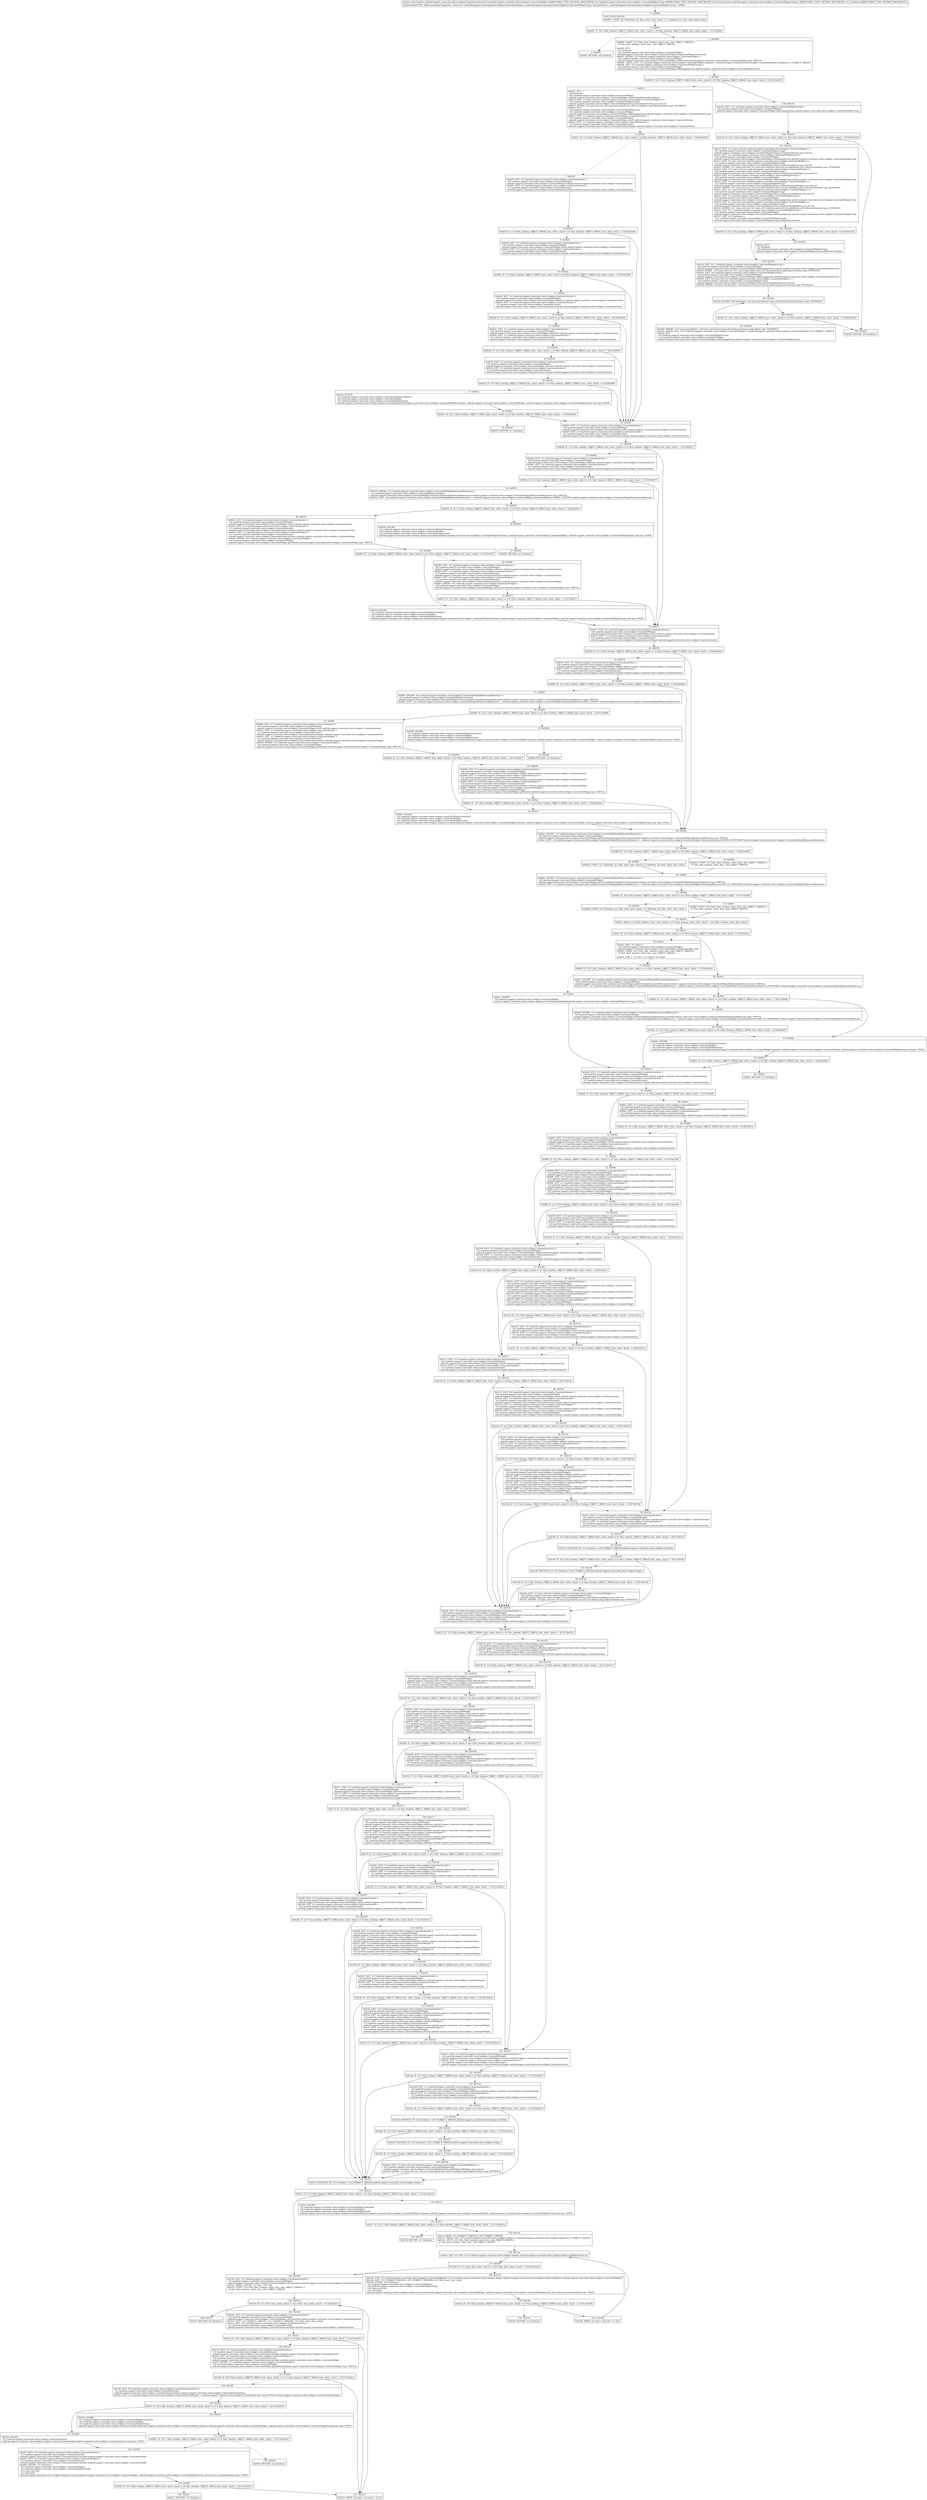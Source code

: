 digraph "CFG forandroid.support.constraint.solver.widgets.Analyzer.traverse(Landroid\/support\/constraint\/solver\/widgets\/ConstraintWidget;Landroid\/support\/constraint\/solver\/widgets\/ConstraintWidgetGroup;Ljava\/util\/List;Z)Z" {
Node_0 [shape=record,label="{0\:\ 0x0000|MTH_ENTER_BLOCK\l|0x0000: CONST  (r0 I:?[boolean, int, float, short, byte, char]) = (1 ?[boolean, int, float, short, byte, char]) \l}"];
Node_1 [shape=record,label="{1\:\ 0x0001|0x0001: IF  (r8 I:?[int, boolean, OBJECT, ARRAY, byte, short, char]) != (0 ?[int, boolean, OBJECT, ARRAY, byte, short, char])  \-\> B:3:0x0004 \l}"];
Node_2 [shape=record,label="{2\:\ 0x0003|0x0003: RETURN  (r0 I:boolean) \l}"];
Node_3 [shape=record,label="{3\:\ 0x0004|0x0004: CONST  (r1 I:?[int, float, boolean, short, byte, char, OBJECT, ARRAY]) = \l  (0 ?[int, float, boolean, short, byte, char, OBJECT, ARRAY])\l \l0x0005: IPUT  \l  (r1 I:boolean)\l  (r8 I:android.support.constraint.solver.widgets.ConstraintWidget)\l android.support.constraint.solver.widgets.ConstraintWidget.mOptimizerMeasured boolean \l0x0007: INVOKE  (r2 I:android.support.constraint.solver.widgets.ConstraintWidget) = \l  (r8 I:android.support.constraint.solver.widgets.ConstraintWidget)\l android.support.constraint.solver.widgets.ConstraintWidget.getParent():android.support.constraint.solver.widgets.ConstraintWidget type: VIRTUAL \l0x000b: CHECK_CAST  (r2 I:android.support.constraint.solver.widgets.ConstraintWidgetContainer) = (android.support.constraint.solver.widgets.ConstraintWidgetContainer) (r2 I:?[OBJECT, ARRAY]) \l0x000d: IGET  (r3 I:android.support.constraint.solver.widgets.ConstraintWidgetGroup) = \l  (r8 I:android.support.constraint.solver.widgets.ConstraintWidget)\l android.support.constraint.solver.widgets.ConstraintWidget.mBelongingGroup android.support.constraint.solver.widgets.ConstraintWidgetGroup \l}"];
Node_4 [shape=record,label="{4\:\ 0x000f|0x000f: IF  (r3 I:?[int, boolean, OBJECT, ARRAY, byte, short, char]) != (0 ?[int, boolean, OBJECT, ARRAY, byte, short, char])  \-\> B:159:0x0216 \l}"];
Node_5 [shape=record,label="{5\:\ 0x0011|0x0011: IPUT  \l  (r0 I:boolean)\l  (r8 I:android.support.constraint.solver.widgets.ConstraintWidget)\l android.support.constraint.solver.widgets.ConstraintWidget.mOptimizerMeasurable boolean \l0x0013: IGET  (r3 I:java.util.List\<android.support.constraint.solver.widgets.ConstraintWidget\>) = \l  (r9 I:android.support.constraint.solver.widgets.ConstraintWidgetGroup)\l android.support.constraint.solver.widgets.ConstraintWidgetGroup.mConstrainedGroup java.util.List \l0x0015: INVOKE  (r3 I:java.util.List), (r8 I:java.lang.Object) java.util.List.add(java.lang.Object):boolean type: INTERFACE \l0x0018: IPUT  \l  (r9 I:android.support.constraint.solver.widgets.ConstraintWidgetGroup)\l  (r8 I:android.support.constraint.solver.widgets.ConstraintWidget)\l android.support.constraint.solver.widgets.ConstraintWidget.mBelongingGroup android.support.constraint.solver.widgets.ConstraintWidgetGroup \l0x001a: IGET  (r3 I:android.support.constraint.solver.widgets.ConstraintAnchor) = \l  (r8 I:android.support.constraint.solver.widgets.ConstraintWidget)\l android.support.constraint.solver.widgets.ConstraintWidget.mLeft android.support.constraint.solver.widgets.ConstraintAnchor \l0x001c: IGET  (r3 I:android.support.constraint.solver.widgets.ConstraintAnchor) = \l  (r3 I:android.support.constraint.solver.widgets.ConstraintAnchor)\l android.support.constraint.solver.widgets.ConstraintAnchor.mTarget android.support.constraint.solver.widgets.ConstraintAnchor \l}"];
Node_6 [shape=record,label="{6\:\ 0x001e|0x001e: IF  (r3 I:?[int, boolean, OBJECT, ARRAY, byte, short, char]) != (0 ?[int, boolean, OBJECT, ARRAY, byte, short, char])  \-\> B:20:0x0044 \l}"];
Node_7 [shape=record,label="{7\:\ 0x0020|0x0020: IGET  (r3 I:android.support.constraint.solver.widgets.ConstraintAnchor) = \l  (r8 I:android.support.constraint.solver.widgets.ConstraintWidget)\l android.support.constraint.solver.widgets.ConstraintWidget.mRight android.support.constraint.solver.widgets.ConstraintAnchor \l0x0022: IGET  (r3 I:android.support.constraint.solver.widgets.ConstraintAnchor) = \l  (r3 I:android.support.constraint.solver.widgets.ConstraintAnchor)\l android.support.constraint.solver.widgets.ConstraintAnchor.mTarget android.support.constraint.solver.widgets.ConstraintAnchor \l}"];
Node_8 [shape=record,label="{8\:\ 0x0024|0x0024: IF  (r3 I:?[int, boolean, OBJECT, ARRAY, byte, short, char]) != (0 ?[int, boolean, OBJECT, ARRAY, byte, short, char])  \-\> B:20:0x0044 \l}"];
Node_9 [shape=record,label="{9\:\ 0x0026|0x0026: IGET  (r3 I:android.support.constraint.solver.widgets.ConstraintAnchor) = \l  (r8 I:android.support.constraint.solver.widgets.ConstraintWidget)\l android.support.constraint.solver.widgets.ConstraintWidget.mTop android.support.constraint.solver.widgets.ConstraintAnchor \l0x0028: IGET  (r3 I:android.support.constraint.solver.widgets.ConstraintAnchor) = \l  (r3 I:android.support.constraint.solver.widgets.ConstraintAnchor)\l android.support.constraint.solver.widgets.ConstraintAnchor.mTarget android.support.constraint.solver.widgets.ConstraintAnchor \l}"];
Node_10 [shape=record,label="{10\:\ 0x002a|0x002a: IF  (r3 I:?[int, boolean, OBJECT, ARRAY, byte, short, char]) != (0 ?[int, boolean, OBJECT, ARRAY, byte, short, char])  \-\> B:20:0x0044 \l}"];
Node_11 [shape=record,label="{11\:\ 0x002c|0x002c: IGET  (r3 I:android.support.constraint.solver.widgets.ConstraintAnchor) = \l  (r8 I:android.support.constraint.solver.widgets.ConstraintWidget)\l android.support.constraint.solver.widgets.ConstraintWidget.mBottom android.support.constraint.solver.widgets.ConstraintAnchor \l0x002e: IGET  (r3 I:android.support.constraint.solver.widgets.ConstraintAnchor) = \l  (r3 I:android.support.constraint.solver.widgets.ConstraintAnchor)\l android.support.constraint.solver.widgets.ConstraintAnchor.mTarget android.support.constraint.solver.widgets.ConstraintAnchor \l}"];
Node_12 [shape=record,label="{12\:\ 0x0030|0x0030: IF  (r3 I:?[int, boolean, OBJECT, ARRAY, byte, short, char]) != (0 ?[int, boolean, OBJECT, ARRAY, byte, short, char])  \-\> B:20:0x0044 \l}"];
Node_13 [shape=record,label="{13\:\ 0x0032|0x0032: IGET  (r3 I:android.support.constraint.solver.widgets.ConstraintAnchor) = \l  (r8 I:android.support.constraint.solver.widgets.ConstraintWidget)\l android.support.constraint.solver.widgets.ConstraintWidget.mBaseline android.support.constraint.solver.widgets.ConstraintAnchor \l0x0034: IGET  (r3 I:android.support.constraint.solver.widgets.ConstraintAnchor) = \l  (r3 I:android.support.constraint.solver.widgets.ConstraintAnchor)\l android.support.constraint.solver.widgets.ConstraintAnchor.mTarget android.support.constraint.solver.widgets.ConstraintAnchor \l}"];
Node_14 [shape=record,label="{14\:\ 0x0036|0x0036: IF  (r3 I:?[int, boolean, OBJECT, ARRAY, byte, short, char]) != (0 ?[int, boolean, OBJECT, ARRAY, byte, short, char])  \-\> B:20:0x0044 \l}"];
Node_15 [shape=record,label="{15\:\ 0x0038|0x0038: IGET  (r3 I:android.support.constraint.solver.widgets.ConstraintAnchor) = \l  (r8 I:android.support.constraint.solver.widgets.ConstraintWidget)\l android.support.constraint.solver.widgets.ConstraintWidget.mCenter android.support.constraint.solver.widgets.ConstraintAnchor \l0x003a: IGET  (r3 I:android.support.constraint.solver.widgets.ConstraintAnchor) = \l  (r3 I:android.support.constraint.solver.widgets.ConstraintAnchor)\l android.support.constraint.solver.widgets.ConstraintAnchor.mTarget android.support.constraint.solver.widgets.ConstraintAnchor \l}"];
Node_16 [shape=record,label="{16\:\ 0x003c|0x003c: IF  (r3 I:?[int, boolean, OBJECT, ARRAY, byte, short, char]) != (0 ?[int, boolean, OBJECT, ARRAY, byte, short, char])  \-\> B:20:0x0044 \l}"];
Node_17 [shape=record,label="{17\:\ 0x003e|0x003e: INVOKE  \l  (r2 I:android.support.constraint.solver.widgets.ConstraintWidgetContainer)\l  (r8 I:android.support.constraint.solver.widgets.ConstraintWidget)\l  (r9 I:android.support.constraint.solver.widgets.ConstraintWidgetGroup)\l android.support.constraint.solver.widgets.Analyzer.invalidate(android.support.constraint.solver.widgets.ConstraintWidgetContainer, android.support.constraint.solver.widgets.ConstraintWidget, android.support.constraint.solver.widgets.ConstraintWidgetGroup):void type: STATIC \l}"];
Node_18 [shape=record,label="{18\:\ 0x0041|0x0041: IF  (r11 I:?[int, boolean, OBJECT, ARRAY, byte, short, char]) == (0 ?[int, boolean, OBJECT, ARRAY, byte, short, char])  \-\> B:20:0x0044 \l}"];
Node_19 [shape=record,label="{19\:\ 0x0043|0x0043: RETURN  (r1 I:boolean) \l}"];
Node_20 [shape=record,label="{20\:\ 0x0044|0x0044: IGET  (r3 I:android.support.constraint.solver.widgets.ConstraintAnchor) = \l  (r8 I:android.support.constraint.solver.widgets.ConstraintWidget)\l android.support.constraint.solver.widgets.ConstraintWidget.mTop android.support.constraint.solver.widgets.ConstraintAnchor \l0x0046: IGET  (r3 I:android.support.constraint.solver.widgets.ConstraintAnchor) = \l  (r3 I:android.support.constraint.solver.widgets.ConstraintAnchor)\l android.support.constraint.solver.widgets.ConstraintAnchor.mTarget android.support.constraint.solver.widgets.ConstraintAnchor \l}"];
Node_21 [shape=record,label="{21\:\ 0x0048|0x0048: IF  (r3 I:?[int, boolean, OBJECT, ARRAY, byte, short, char]) == (0 ?[int, boolean, OBJECT, ARRAY, byte, short, char])  \-\> B:33:0x0077 \l}"];
Node_22 [shape=record,label="{22\:\ 0x004a|0x004a: IGET  (r3 I:android.support.constraint.solver.widgets.ConstraintAnchor) = \l  (r8 I:android.support.constraint.solver.widgets.ConstraintWidget)\l android.support.constraint.solver.widgets.ConstraintWidget.mBottom android.support.constraint.solver.widgets.ConstraintAnchor \l0x004c: IGET  (r3 I:android.support.constraint.solver.widgets.ConstraintAnchor) = \l  (r3 I:android.support.constraint.solver.widgets.ConstraintAnchor)\l android.support.constraint.solver.widgets.ConstraintAnchor.mTarget android.support.constraint.solver.widgets.ConstraintAnchor \l}"];
Node_23 [shape=record,label="{23\:\ 0x004e|0x004e: IF  (r3 I:?[int, boolean, OBJECT, ARRAY, byte, short, char]) == (0 ?[int, boolean, OBJECT, ARRAY, byte, short, char])  \-\> B:33:0x0077 \l}"];
Node_24 [shape=record,label="{24\:\ 0x0050|0x0050: INVOKE  (r3 I:android.support.constraint.solver.widgets.ConstraintWidget$DimensionBehaviour) = \l  (r2 I:android.support.constraint.solver.widgets.ConstraintWidgetContainer)\l android.support.constraint.solver.widgets.ConstraintWidgetContainer.getVerticalDimensionBehaviour():android.support.constraint.solver.widgets.ConstraintWidget$DimensionBehaviour type: VIRTUAL \l0x0054: SGET  (r4 I:android.support.constraint.solver.widgets.ConstraintWidget$DimensionBehaviour) =  android.support.constraint.solver.widgets.ConstraintWidget.DimensionBehaviour.WRAP_CONTENT android.support.constraint.solver.widgets.ConstraintWidget$DimensionBehaviour \l}"];
Node_25 [shape=record,label="{25\:\ 0x0056|0x0056: IF  (r11 I:?[int, boolean, OBJECT, ARRAY, byte, short, char]) == (0 ?[int, boolean, OBJECT, ARRAY, byte, short, char])  \-\> B:28:0x005c \l}"];
Node_26 [shape=record,label="{26\:\ 0x0058|0x0058: INVOKE  \l  (r2 I:android.support.constraint.solver.widgets.ConstraintWidgetContainer)\l  (r8 I:android.support.constraint.solver.widgets.ConstraintWidget)\l  (r9 I:android.support.constraint.solver.widgets.ConstraintWidgetGroup)\l android.support.constraint.solver.widgets.Analyzer.invalidate(android.support.constraint.solver.widgets.ConstraintWidgetContainer, android.support.constraint.solver.widgets.ConstraintWidget, android.support.constraint.solver.widgets.ConstraintWidgetGroup):void type: STATIC \l}"];
Node_27 [shape=record,label="{27\:\ 0x005b|0x005b: RETURN  (r1 I:boolean) \l}"];
Node_28 [shape=record,label="{28\:\ 0x005c|0x005c: IGET  (r3 I:android.support.constraint.solver.widgets.ConstraintAnchor) = \l  (r8 I:android.support.constraint.solver.widgets.ConstraintWidget)\l android.support.constraint.solver.widgets.ConstraintWidget.mTop android.support.constraint.solver.widgets.ConstraintAnchor \l0x005e: IGET  (r3 I:android.support.constraint.solver.widgets.ConstraintAnchor) = \l  (r3 I:android.support.constraint.solver.widgets.ConstraintAnchor)\l android.support.constraint.solver.widgets.ConstraintAnchor.mTarget android.support.constraint.solver.widgets.ConstraintAnchor \l0x0060: IGET  (r3 I:android.support.constraint.solver.widgets.ConstraintWidget) = \l  (r3 I:android.support.constraint.solver.widgets.ConstraintAnchor)\l android.support.constraint.solver.widgets.ConstraintAnchor.mOwner android.support.constraint.solver.widgets.ConstraintWidget \l0x0062: INVOKE  (r4 I:android.support.constraint.solver.widgets.ConstraintWidget) = \l  (r8 I:android.support.constraint.solver.widgets.ConstraintWidget)\l android.support.constraint.solver.widgets.ConstraintWidget.getParent():android.support.constraint.solver.widgets.ConstraintWidget type: VIRTUAL \l}"];
Node_29 [shape=record,label="{29\:\ 0x0066|0x0066: IF  (r3 I:?[int, boolean, OBJECT, ARRAY, byte, short, char]) != (r4 I:?[int, boolean, OBJECT, ARRAY, byte, short, char])  \-\> B:32:0x0074 \l}"];
Node_30 [shape=record,label="{30\:\ 0x0068|0x0068: IGET  (r3 I:android.support.constraint.solver.widgets.ConstraintAnchor) = \l  (r8 I:android.support.constraint.solver.widgets.ConstraintWidget)\l android.support.constraint.solver.widgets.ConstraintWidget.mBottom android.support.constraint.solver.widgets.ConstraintAnchor \l0x006a: IGET  (r3 I:android.support.constraint.solver.widgets.ConstraintAnchor) = \l  (r3 I:android.support.constraint.solver.widgets.ConstraintAnchor)\l android.support.constraint.solver.widgets.ConstraintAnchor.mTarget android.support.constraint.solver.widgets.ConstraintAnchor \l0x006c: IGET  (r3 I:android.support.constraint.solver.widgets.ConstraintWidget) = \l  (r3 I:android.support.constraint.solver.widgets.ConstraintAnchor)\l android.support.constraint.solver.widgets.ConstraintAnchor.mOwner android.support.constraint.solver.widgets.ConstraintWidget \l0x006e: INVOKE  (r4 I:android.support.constraint.solver.widgets.ConstraintWidget) = \l  (r8 I:android.support.constraint.solver.widgets.ConstraintWidget)\l android.support.constraint.solver.widgets.ConstraintWidget.getParent():android.support.constraint.solver.widgets.ConstraintWidget type: VIRTUAL \l}"];
Node_31 [shape=record,label="{31\:\ 0x0072|0x0072: IF  (r3 I:?[int, boolean, OBJECT, ARRAY, byte, short, char]) == (r4 I:?[int, boolean, OBJECT, ARRAY, byte, short, char])  \-\> B:33:0x0077 \l}"];
Node_32 [shape=record,label="{32\:\ 0x0074|0x0074: INVOKE  \l  (r2 I:android.support.constraint.solver.widgets.ConstraintWidgetContainer)\l  (r8 I:android.support.constraint.solver.widgets.ConstraintWidget)\l  (r9 I:android.support.constraint.solver.widgets.ConstraintWidgetGroup)\l android.support.constraint.solver.widgets.Analyzer.invalidate(android.support.constraint.solver.widgets.ConstraintWidgetContainer, android.support.constraint.solver.widgets.ConstraintWidget, android.support.constraint.solver.widgets.ConstraintWidgetGroup):void type: STATIC \l}"];
Node_33 [shape=record,label="{33\:\ 0x0077|0x0077: IGET  (r3 I:android.support.constraint.solver.widgets.ConstraintAnchor) = \l  (r8 I:android.support.constraint.solver.widgets.ConstraintWidget)\l android.support.constraint.solver.widgets.ConstraintWidget.mLeft android.support.constraint.solver.widgets.ConstraintAnchor \l0x0079: IGET  (r3 I:android.support.constraint.solver.widgets.ConstraintAnchor) = \l  (r3 I:android.support.constraint.solver.widgets.ConstraintAnchor)\l android.support.constraint.solver.widgets.ConstraintAnchor.mTarget android.support.constraint.solver.widgets.ConstraintAnchor \l}"];
Node_34 [shape=record,label="{34\:\ 0x007b|0x007b: IF  (r3 I:?[int, boolean, OBJECT, ARRAY, byte, short, char]) == (0 ?[int, boolean, OBJECT, ARRAY, byte, short, char])  \-\> B:46:0x00aa \l}"];
Node_35 [shape=record,label="{35\:\ 0x007d|0x007d: IGET  (r3 I:android.support.constraint.solver.widgets.ConstraintAnchor) = \l  (r8 I:android.support.constraint.solver.widgets.ConstraintWidget)\l android.support.constraint.solver.widgets.ConstraintWidget.mRight android.support.constraint.solver.widgets.ConstraintAnchor \l0x007f: IGET  (r3 I:android.support.constraint.solver.widgets.ConstraintAnchor) = \l  (r3 I:android.support.constraint.solver.widgets.ConstraintAnchor)\l android.support.constraint.solver.widgets.ConstraintAnchor.mTarget android.support.constraint.solver.widgets.ConstraintAnchor \l}"];
Node_36 [shape=record,label="{36\:\ 0x0081|0x0081: IF  (r3 I:?[int, boolean, OBJECT, ARRAY, byte, short, char]) == (0 ?[int, boolean, OBJECT, ARRAY, byte, short, char])  \-\> B:46:0x00aa \l}"];
Node_37 [shape=record,label="{37\:\ 0x0083|0x0083: INVOKE  (r3 I:android.support.constraint.solver.widgets.ConstraintWidget$DimensionBehaviour) = \l  (r2 I:android.support.constraint.solver.widgets.ConstraintWidgetContainer)\l android.support.constraint.solver.widgets.ConstraintWidgetContainer.getHorizontalDimensionBehaviour():android.support.constraint.solver.widgets.ConstraintWidget$DimensionBehaviour type: VIRTUAL \l0x0087: SGET  (r4 I:android.support.constraint.solver.widgets.ConstraintWidget$DimensionBehaviour) =  android.support.constraint.solver.widgets.ConstraintWidget.DimensionBehaviour.WRAP_CONTENT android.support.constraint.solver.widgets.ConstraintWidget$DimensionBehaviour \l}"];
Node_38 [shape=record,label="{38\:\ 0x0089|0x0089: IF  (r11 I:?[int, boolean, OBJECT, ARRAY, byte, short, char]) == (0 ?[int, boolean, OBJECT, ARRAY, byte, short, char])  \-\> B:41:0x008f \l}"];
Node_39 [shape=record,label="{39\:\ 0x008b|0x008b: INVOKE  \l  (r2 I:android.support.constraint.solver.widgets.ConstraintWidgetContainer)\l  (r8 I:android.support.constraint.solver.widgets.ConstraintWidget)\l  (r9 I:android.support.constraint.solver.widgets.ConstraintWidgetGroup)\l android.support.constraint.solver.widgets.Analyzer.invalidate(android.support.constraint.solver.widgets.ConstraintWidgetContainer, android.support.constraint.solver.widgets.ConstraintWidget, android.support.constraint.solver.widgets.ConstraintWidgetGroup):void type: STATIC \l}"];
Node_40 [shape=record,label="{40\:\ 0x008e|0x008e: RETURN  (r1 I:boolean) \l}"];
Node_41 [shape=record,label="{41\:\ 0x008f|0x008f: IGET  (r3 I:android.support.constraint.solver.widgets.ConstraintAnchor) = \l  (r8 I:android.support.constraint.solver.widgets.ConstraintWidget)\l android.support.constraint.solver.widgets.ConstraintWidget.mLeft android.support.constraint.solver.widgets.ConstraintAnchor \l0x0091: IGET  (r3 I:android.support.constraint.solver.widgets.ConstraintAnchor) = \l  (r3 I:android.support.constraint.solver.widgets.ConstraintAnchor)\l android.support.constraint.solver.widgets.ConstraintAnchor.mTarget android.support.constraint.solver.widgets.ConstraintAnchor \l0x0093: IGET  (r3 I:android.support.constraint.solver.widgets.ConstraintWidget) = \l  (r3 I:android.support.constraint.solver.widgets.ConstraintAnchor)\l android.support.constraint.solver.widgets.ConstraintAnchor.mOwner android.support.constraint.solver.widgets.ConstraintWidget \l0x0095: INVOKE  (r4 I:android.support.constraint.solver.widgets.ConstraintWidget) = \l  (r8 I:android.support.constraint.solver.widgets.ConstraintWidget)\l android.support.constraint.solver.widgets.ConstraintWidget.getParent():android.support.constraint.solver.widgets.ConstraintWidget type: VIRTUAL \l}"];
Node_42 [shape=record,label="{42\:\ 0x0099|0x0099: IF  (r3 I:?[int, boolean, OBJECT, ARRAY, byte, short, char]) != (r4 I:?[int, boolean, OBJECT, ARRAY, byte, short, char])  \-\> B:45:0x00a7 \l}"];
Node_43 [shape=record,label="{43\:\ 0x009b|0x009b: IGET  (r3 I:android.support.constraint.solver.widgets.ConstraintAnchor) = \l  (r8 I:android.support.constraint.solver.widgets.ConstraintWidget)\l android.support.constraint.solver.widgets.ConstraintWidget.mRight android.support.constraint.solver.widgets.ConstraintAnchor \l0x009d: IGET  (r3 I:android.support.constraint.solver.widgets.ConstraintAnchor) = \l  (r3 I:android.support.constraint.solver.widgets.ConstraintAnchor)\l android.support.constraint.solver.widgets.ConstraintAnchor.mTarget android.support.constraint.solver.widgets.ConstraintAnchor \l0x009f: IGET  (r3 I:android.support.constraint.solver.widgets.ConstraintWidget) = \l  (r3 I:android.support.constraint.solver.widgets.ConstraintAnchor)\l android.support.constraint.solver.widgets.ConstraintAnchor.mOwner android.support.constraint.solver.widgets.ConstraintWidget \l0x00a1: INVOKE  (r4 I:android.support.constraint.solver.widgets.ConstraintWidget) = \l  (r8 I:android.support.constraint.solver.widgets.ConstraintWidget)\l android.support.constraint.solver.widgets.ConstraintWidget.getParent():android.support.constraint.solver.widgets.ConstraintWidget type: VIRTUAL \l}"];
Node_44 [shape=record,label="{44\:\ 0x00a5|0x00a5: IF  (r3 I:?[int, boolean, OBJECT, ARRAY, byte, short, char]) == (r4 I:?[int, boolean, OBJECT, ARRAY, byte, short, char])  \-\> B:46:0x00aa \l}"];
Node_45 [shape=record,label="{45\:\ 0x00a7|0x00a7: INVOKE  \l  (r2 I:android.support.constraint.solver.widgets.ConstraintWidgetContainer)\l  (r8 I:android.support.constraint.solver.widgets.ConstraintWidget)\l  (r9 I:android.support.constraint.solver.widgets.ConstraintWidgetGroup)\l android.support.constraint.solver.widgets.Analyzer.invalidate(android.support.constraint.solver.widgets.ConstraintWidgetContainer, android.support.constraint.solver.widgets.ConstraintWidget, android.support.constraint.solver.widgets.ConstraintWidgetGroup):void type: STATIC \l}"];
Node_46 [shape=record,label="{46\:\ 0x00aa|0x00aa: INVOKE  (r3 I:android.support.constraint.solver.widgets.ConstraintWidget$DimensionBehaviour) = \l  (r8 I:android.support.constraint.solver.widgets.ConstraintWidget)\l android.support.constraint.solver.widgets.ConstraintWidget.getHorizontalDimensionBehaviour():android.support.constraint.solver.widgets.ConstraintWidget$DimensionBehaviour type: VIRTUAL \l0x00ae: SGET  (r4 I:android.support.constraint.solver.widgets.ConstraintWidget$DimensionBehaviour) =  android.support.constraint.solver.widgets.ConstraintWidget.DimensionBehaviour.MATCH_CONSTRAINT android.support.constraint.solver.widgets.ConstraintWidget$DimensionBehaviour \l}"];
Node_47 [shape=record,label="{47\:\ 0x00b0|0x00b0: IF  (r3 I:?[int, boolean, OBJECT, ARRAY, byte, short, char]) != (r4 I:?[int, boolean, OBJECT, ARRAY, byte, short, char])  \-\> B:49:0x00b4 \l}"];
Node_48 [shape=record,label="{48\:\ 0x00b2|0x00b2: CONST  (r3 I:?[boolean, int, float, short, byte, char]) = (1 ?[boolean, int, float, short, byte, char]) \l}"];
Node_49 [shape=record,label="{49\:\ 0x00b4|0x00b4: CONST  (r3 I:?[int, float, boolean, short, byte, char, OBJECT, ARRAY]) = \l  (0 ?[int, float, boolean, short, byte, char, OBJECT, ARRAY])\l \l}"];
Node_50 [shape=record,label="{50\:\ 0x00b5|0x00b5: INVOKE  (r4 I:android.support.constraint.solver.widgets.ConstraintWidget$DimensionBehaviour) = \l  (r8 I:android.support.constraint.solver.widgets.ConstraintWidget)\l android.support.constraint.solver.widgets.ConstraintWidget.getVerticalDimensionBehaviour():android.support.constraint.solver.widgets.ConstraintWidget$DimensionBehaviour type: VIRTUAL \l0x00b9: SGET  (r5 I:android.support.constraint.solver.widgets.ConstraintWidget$DimensionBehaviour) =  android.support.constraint.solver.widgets.ConstraintWidget.DimensionBehaviour.MATCH_CONSTRAINT android.support.constraint.solver.widgets.ConstraintWidget$DimensionBehaviour \l}"];
Node_51 [shape=record,label="{51\:\ 0x00bb|0x00bb: IF  (r4 I:?[int, boolean, OBJECT, ARRAY, byte, short, char]) != (r5 I:?[int, boolean, OBJECT, ARRAY, byte, short, char])  \-\> B:53:0x00bf \l}"];
Node_52 [shape=record,label="{52\:\ 0x00bd|0x00bd: CONST  (r4 I:?[boolean, int, float, short, byte, char]) = (1 ?[boolean, int, float, short, byte, char]) \l}"];
Node_53 [shape=record,label="{53\:\ 0x00bf|0x00bf: CONST  (r4 I:?[int, float, boolean, short, byte, char, OBJECT, ARRAY]) = \l  (0 ?[int, float, boolean, short, byte, char, OBJECT, ARRAY])\l \l}"];
Node_54 [shape=record,label="{54\:\ 0x00c0|0x00c0: ARITH  (r3 I:?[int, boolean, short, byte, char]) = (r3 I:?[int, boolean, short, byte, char]) ^ (r4 I:?[int, boolean, short, byte, char]) \l}"];
Node_55 [shape=record,label="{55\:\ 0x00c1|0x00c1: IF  (r3 I:?[int, boolean, OBJECT, ARRAY, byte, short, char]) == (0 ?[int, boolean, OBJECT, ARRAY, byte, short, char])  \-\> B:59:0x00ce \l}"];
Node_56 [shape=record,label="{56\:\ 0x00c3|0x00c3: IGET  (r3 I:float) = \l  (r8 I:android.support.constraint.solver.widgets.ConstraintWidget)\l android.support.constraint.solver.widgets.ConstraintWidget.mDimensionRatio float \l0x00c5: CONST  (r4 I:?[int, float, boolean, short, byte, char, OBJECT, ARRAY]) = \l  (0 ?[int, float, boolean, short, byte, char, OBJECT, ARRAY])\l \l0x00c6: CMP_L  (r3 I:int) = (r3 I:float), (r4 I:float) \l}"];
Node_57 [shape=record,label="{57\:\ 0x00c8|0x00c8: IF  (r3 I:?[int, boolean, OBJECT, ARRAY, byte, short, char]) == (0 ?[int, boolean, OBJECT, ARRAY, byte, short, char])  \-\> B:59:0x00ce \l}"];
Node_58 [shape=record,label="{58\:\ 0x00ca|0x00ca: INVOKE  \l  (r8 I:android.support.constraint.solver.widgets.ConstraintWidget)\l android.support.constraint.solver.widgets.Analyzer.resolveDimensionRatio(android.support.constraint.solver.widgets.ConstraintWidget):int type: STATIC \l}"];
Node_59 [shape=record,label="{59\:\ 0x00ce|0x00ce: INVOKE  (r3 I:android.support.constraint.solver.widgets.ConstraintWidget$DimensionBehaviour) = \l  (r8 I:android.support.constraint.solver.widgets.ConstraintWidget)\l android.support.constraint.solver.widgets.ConstraintWidget.getHorizontalDimensionBehaviour():android.support.constraint.solver.widgets.ConstraintWidget$DimensionBehaviour type: VIRTUAL \l0x00d2: SGET  (r4 I:android.support.constraint.solver.widgets.ConstraintWidget$DimensionBehaviour) =  android.support.constraint.solver.widgets.ConstraintWidget.DimensionBehaviour.MATCH_CONSTRAINT android.support.constraint.solver.widgets.ConstraintWidget$DimensionBehaviour \l}"];
Node_60 [shape=record,label="{60\:\ 0x00d4|0x00d4: IF  (r3 I:?[int, boolean, OBJECT, ARRAY, byte, short, char]) == (r4 I:?[int, boolean, OBJECT, ARRAY, byte, short, char])  \-\> B:63:0x00de \l}"];
Node_61 [shape=record,label="{61\:\ 0x00d6|0x00d6: INVOKE  (r3 I:android.support.constraint.solver.widgets.ConstraintWidget$DimensionBehaviour) = \l  (r8 I:android.support.constraint.solver.widgets.ConstraintWidget)\l android.support.constraint.solver.widgets.ConstraintWidget.getVerticalDimensionBehaviour():android.support.constraint.solver.widgets.ConstraintWidget$DimensionBehaviour type: VIRTUAL \l0x00da: SGET  (r4 I:android.support.constraint.solver.widgets.ConstraintWidget$DimensionBehaviour) =  android.support.constraint.solver.widgets.ConstraintWidget.DimensionBehaviour.MATCH_CONSTRAINT android.support.constraint.solver.widgets.ConstraintWidget$DimensionBehaviour \l}"];
Node_62 [shape=record,label="{62\:\ 0x00dc|0x00dc: IF  (r3 I:?[int, boolean, OBJECT, ARRAY, byte, short, char]) != (r4 I:?[int, boolean, OBJECT, ARRAY, byte, short, char])  \-\> B:66:0x00e4 \l}"];
Node_63 [shape=record,label="{63\:\ 0x00de|0x00de: INVOKE  \l  (r2 I:android.support.constraint.solver.widgets.ConstraintWidgetContainer)\l  (r8 I:android.support.constraint.solver.widgets.ConstraintWidget)\l  (r9 I:android.support.constraint.solver.widgets.ConstraintWidgetGroup)\l android.support.constraint.solver.widgets.Analyzer.invalidate(android.support.constraint.solver.widgets.ConstraintWidgetContainer, android.support.constraint.solver.widgets.ConstraintWidget, android.support.constraint.solver.widgets.ConstraintWidgetGroup):void type: STATIC \l}"];
Node_64 [shape=record,label="{64\:\ 0x00e1|0x00e1: IF  (r11 I:?[int, boolean, OBJECT, ARRAY, byte, short, char]) == (0 ?[int, boolean, OBJECT, ARRAY, byte, short, char])  \-\> B:66:0x00e4 \l}"];
Node_65 [shape=record,label="{65\:\ 0x00e3|0x00e3: RETURN  (r1 I:boolean) \l}"];
Node_66 [shape=record,label="{66\:\ 0x00e4|0x00e4: IGET  (r3 I:android.support.constraint.solver.widgets.ConstraintAnchor) = \l  (r8 I:android.support.constraint.solver.widgets.ConstraintWidget)\l android.support.constraint.solver.widgets.ConstraintWidget.mLeft android.support.constraint.solver.widgets.ConstraintAnchor \l0x00e6: IGET  (r3 I:android.support.constraint.solver.widgets.ConstraintAnchor) = \l  (r3 I:android.support.constraint.solver.widgets.ConstraintAnchor)\l android.support.constraint.solver.widgets.ConstraintAnchor.mTarget android.support.constraint.solver.widgets.ConstraintAnchor \l}"];
Node_67 [shape=record,label="{67\:\ 0x00e8|0x00e8: IF  (r3 I:?[int, boolean, OBJECT, ARRAY, byte, short, char]) != (0 ?[int, boolean, OBJECT, ARRAY, byte, short, char])  \-\> B:70:0x00f0 \l}"];
Node_68 [shape=record,label="{68\:\ 0x00ea|0x00ea: IGET  (r3 I:android.support.constraint.solver.widgets.ConstraintAnchor) = \l  (r8 I:android.support.constraint.solver.widgets.ConstraintWidget)\l android.support.constraint.solver.widgets.ConstraintWidget.mRight android.support.constraint.solver.widgets.ConstraintAnchor \l0x00ec: IGET  (r3 I:android.support.constraint.solver.widgets.ConstraintAnchor) = \l  (r3 I:android.support.constraint.solver.widgets.ConstraintAnchor)\l android.support.constraint.solver.widgets.ConstraintAnchor.mTarget android.support.constraint.solver.widgets.ConstraintAnchor \l}"];
Node_69 [shape=record,label="{69\:\ 0x00ee|0x00ee: IF  (r3 I:?[int, boolean, OBJECT, ARRAY, byte, short, char]) == (0 ?[int, boolean, OBJECT, ARRAY, byte, short, char])  \-\> B:90:0x013c \l}"];
Node_70 [shape=record,label="{70\:\ 0x00f0|0x00f0: IGET  (r3 I:android.support.constraint.solver.widgets.ConstraintAnchor) = \l  (r8 I:android.support.constraint.solver.widgets.ConstraintWidget)\l android.support.constraint.solver.widgets.ConstraintWidget.mLeft android.support.constraint.solver.widgets.ConstraintAnchor \l0x00f2: IGET  (r3 I:android.support.constraint.solver.widgets.ConstraintAnchor) = \l  (r3 I:android.support.constraint.solver.widgets.ConstraintAnchor)\l android.support.constraint.solver.widgets.ConstraintAnchor.mTarget android.support.constraint.solver.widgets.ConstraintAnchor \l}"];
Node_71 [shape=record,label="{71\:\ 0x00f4|0x00f4: IF  (r3 I:?[int, boolean, OBJECT, ARRAY, byte, short, char]) == (0 ?[int, boolean, OBJECT, ARRAY, byte, short, char])  \-\> B:76:0x0106 \l}"];
Node_72 [shape=record,label="{72\:\ 0x00f6|0x00f6: IGET  (r3 I:android.support.constraint.solver.widgets.ConstraintAnchor) = \l  (r8 I:android.support.constraint.solver.widgets.ConstraintWidget)\l android.support.constraint.solver.widgets.ConstraintWidget.mLeft android.support.constraint.solver.widgets.ConstraintAnchor \l0x00f8: IGET  (r3 I:android.support.constraint.solver.widgets.ConstraintAnchor) = \l  (r3 I:android.support.constraint.solver.widgets.ConstraintAnchor)\l android.support.constraint.solver.widgets.ConstraintAnchor.mTarget android.support.constraint.solver.widgets.ConstraintAnchor \l0x00fa: IGET  (r3 I:android.support.constraint.solver.widgets.ConstraintWidget) = \l  (r3 I:android.support.constraint.solver.widgets.ConstraintAnchor)\l android.support.constraint.solver.widgets.ConstraintAnchor.mOwner android.support.constraint.solver.widgets.ConstraintWidget \l0x00fc: IGET  (r4 I:android.support.constraint.solver.widgets.ConstraintWidget) = \l  (r8 I:android.support.constraint.solver.widgets.ConstraintWidget)\l android.support.constraint.solver.widgets.ConstraintWidget.mParent android.support.constraint.solver.widgets.ConstraintWidget \l}"];
Node_73 [shape=record,label="{73\:\ 0x00fe|0x00fe: IF  (r3 I:?[int, boolean, OBJECT, ARRAY, byte, short, char]) != (r4 I:?[int, boolean, OBJECT, ARRAY, byte, short, char])  \-\> B:76:0x0106 \l}"];
Node_74 [shape=record,label="{74\:\ 0x0100|0x0100: IGET  (r3 I:android.support.constraint.solver.widgets.ConstraintAnchor) = \l  (r8 I:android.support.constraint.solver.widgets.ConstraintWidget)\l android.support.constraint.solver.widgets.ConstraintWidget.mRight android.support.constraint.solver.widgets.ConstraintAnchor \l0x0102: IGET  (r3 I:android.support.constraint.solver.widgets.ConstraintAnchor) = \l  (r3 I:android.support.constraint.solver.widgets.ConstraintAnchor)\l android.support.constraint.solver.widgets.ConstraintAnchor.mTarget android.support.constraint.solver.widgets.ConstraintAnchor \l}"];
Node_75 [shape=record,label="{75\:\ 0x0104|0x0104: IF  (r3 I:?[int, boolean, OBJECT, ARRAY, byte, short, char]) == (0 ?[int, boolean, OBJECT, ARRAY, byte, short, char])  \-\> B:90:0x013c \l}"];
Node_76 [shape=record,label="{76\:\ 0x0106|0x0106: IGET  (r3 I:android.support.constraint.solver.widgets.ConstraintAnchor) = \l  (r8 I:android.support.constraint.solver.widgets.ConstraintWidget)\l android.support.constraint.solver.widgets.ConstraintWidget.mRight android.support.constraint.solver.widgets.ConstraintAnchor \l0x0108: IGET  (r3 I:android.support.constraint.solver.widgets.ConstraintAnchor) = \l  (r3 I:android.support.constraint.solver.widgets.ConstraintAnchor)\l android.support.constraint.solver.widgets.ConstraintAnchor.mTarget android.support.constraint.solver.widgets.ConstraintAnchor \l}"];
Node_77 [shape=record,label="{77\:\ 0x010a|0x010a: IF  (r3 I:?[int, boolean, OBJECT, ARRAY, byte, short, char]) == (0 ?[int, boolean, OBJECT, ARRAY, byte, short, char])  \-\> B:82:0x011c \l}"];
Node_78 [shape=record,label="{78\:\ 0x010c|0x010c: IGET  (r3 I:android.support.constraint.solver.widgets.ConstraintAnchor) = \l  (r8 I:android.support.constraint.solver.widgets.ConstraintWidget)\l android.support.constraint.solver.widgets.ConstraintWidget.mRight android.support.constraint.solver.widgets.ConstraintAnchor \l0x010e: IGET  (r3 I:android.support.constraint.solver.widgets.ConstraintAnchor) = \l  (r3 I:android.support.constraint.solver.widgets.ConstraintAnchor)\l android.support.constraint.solver.widgets.ConstraintAnchor.mTarget android.support.constraint.solver.widgets.ConstraintAnchor \l0x0110: IGET  (r3 I:android.support.constraint.solver.widgets.ConstraintWidget) = \l  (r3 I:android.support.constraint.solver.widgets.ConstraintAnchor)\l android.support.constraint.solver.widgets.ConstraintAnchor.mOwner android.support.constraint.solver.widgets.ConstraintWidget \l0x0112: IGET  (r4 I:android.support.constraint.solver.widgets.ConstraintWidget) = \l  (r8 I:android.support.constraint.solver.widgets.ConstraintWidget)\l android.support.constraint.solver.widgets.ConstraintWidget.mParent android.support.constraint.solver.widgets.ConstraintWidget \l}"];
Node_79 [shape=record,label="{79\:\ 0x0114|0x0114: IF  (r3 I:?[int, boolean, OBJECT, ARRAY, byte, short, char]) != (r4 I:?[int, boolean, OBJECT, ARRAY, byte, short, char])  \-\> B:82:0x011c \l}"];
Node_80 [shape=record,label="{80\:\ 0x0116|0x0116: IGET  (r3 I:android.support.constraint.solver.widgets.ConstraintAnchor) = \l  (r8 I:android.support.constraint.solver.widgets.ConstraintWidget)\l android.support.constraint.solver.widgets.ConstraintWidget.mLeft android.support.constraint.solver.widgets.ConstraintAnchor \l0x0118: IGET  (r3 I:android.support.constraint.solver.widgets.ConstraintAnchor) = \l  (r3 I:android.support.constraint.solver.widgets.ConstraintAnchor)\l android.support.constraint.solver.widgets.ConstraintAnchor.mTarget android.support.constraint.solver.widgets.ConstraintAnchor \l}"];
Node_81 [shape=record,label="{81\:\ 0x011a|0x011a: IF  (r3 I:?[int, boolean, OBJECT, ARRAY, byte, short, char]) == (0 ?[int, boolean, OBJECT, ARRAY, byte, short, char])  \-\> B:90:0x013c \l}"];
Node_82 [shape=record,label="{82\:\ 0x011c|0x011c: IGET  (r3 I:android.support.constraint.solver.widgets.ConstraintAnchor) = \l  (r8 I:android.support.constraint.solver.widgets.ConstraintWidget)\l android.support.constraint.solver.widgets.ConstraintWidget.mLeft android.support.constraint.solver.widgets.ConstraintAnchor \l0x011e: IGET  (r3 I:android.support.constraint.solver.widgets.ConstraintAnchor) = \l  (r3 I:android.support.constraint.solver.widgets.ConstraintAnchor)\l android.support.constraint.solver.widgets.ConstraintAnchor.mTarget android.support.constraint.solver.widgets.ConstraintAnchor \l}"];
Node_83 [shape=record,label="{83\:\ 0x0120|0x0120: IF  (r3 I:?[int, boolean, OBJECT, ARRAY, byte, short, char]) == (0 ?[int, boolean, OBJECT, ARRAY, byte, short, char])  \-\> B:97:0x014f \l}"];
Node_84 [shape=record,label="{84\:\ 0x0122|0x0122: IGET  (r3 I:android.support.constraint.solver.widgets.ConstraintAnchor) = \l  (r8 I:android.support.constraint.solver.widgets.ConstraintWidget)\l android.support.constraint.solver.widgets.ConstraintWidget.mLeft android.support.constraint.solver.widgets.ConstraintAnchor \l0x0124: IGET  (r3 I:android.support.constraint.solver.widgets.ConstraintAnchor) = \l  (r3 I:android.support.constraint.solver.widgets.ConstraintAnchor)\l android.support.constraint.solver.widgets.ConstraintAnchor.mTarget android.support.constraint.solver.widgets.ConstraintAnchor \l0x0126: IGET  (r3 I:android.support.constraint.solver.widgets.ConstraintWidget) = \l  (r3 I:android.support.constraint.solver.widgets.ConstraintAnchor)\l android.support.constraint.solver.widgets.ConstraintAnchor.mOwner android.support.constraint.solver.widgets.ConstraintWidget \l0x0128: IGET  (r4 I:android.support.constraint.solver.widgets.ConstraintWidget) = \l  (r8 I:android.support.constraint.solver.widgets.ConstraintWidget)\l android.support.constraint.solver.widgets.ConstraintWidget.mParent android.support.constraint.solver.widgets.ConstraintWidget \l}"];
Node_85 [shape=record,label="{85\:\ 0x012a|0x012a: IF  (r3 I:?[int, boolean, OBJECT, ARRAY, byte, short, char]) != (r4 I:?[int, boolean, OBJECT, ARRAY, byte, short, char])  \-\> B:97:0x014f \l}"];
Node_86 [shape=record,label="{86\:\ 0x012c|0x012c: IGET  (r3 I:android.support.constraint.solver.widgets.ConstraintAnchor) = \l  (r8 I:android.support.constraint.solver.widgets.ConstraintWidget)\l android.support.constraint.solver.widgets.ConstraintWidget.mRight android.support.constraint.solver.widgets.ConstraintAnchor \l0x012e: IGET  (r3 I:android.support.constraint.solver.widgets.ConstraintAnchor) = \l  (r3 I:android.support.constraint.solver.widgets.ConstraintAnchor)\l android.support.constraint.solver.widgets.ConstraintAnchor.mTarget android.support.constraint.solver.widgets.ConstraintAnchor \l}"];
Node_87 [shape=record,label="{87\:\ 0x0130|0x0130: IF  (r3 I:?[int, boolean, OBJECT, ARRAY, byte, short, char]) == (0 ?[int, boolean, OBJECT, ARRAY, byte, short, char])  \-\> B:97:0x014f \l}"];
Node_88 [shape=record,label="{88\:\ 0x0132|0x0132: IGET  (r3 I:android.support.constraint.solver.widgets.ConstraintAnchor) = \l  (r8 I:android.support.constraint.solver.widgets.ConstraintWidget)\l android.support.constraint.solver.widgets.ConstraintWidget.mRight android.support.constraint.solver.widgets.ConstraintAnchor \l0x0134: IGET  (r3 I:android.support.constraint.solver.widgets.ConstraintAnchor) = \l  (r3 I:android.support.constraint.solver.widgets.ConstraintAnchor)\l android.support.constraint.solver.widgets.ConstraintAnchor.mTarget android.support.constraint.solver.widgets.ConstraintAnchor \l0x0136: IGET  (r3 I:android.support.constraint.solver.widgets.ConstraintWidget) = \l  (r3 I:android.support.constraint.solver.widgets.ConstraintAnchor)\l android.support.constraint.solver.widgets.ConstraintAnchor.mOwner android.support.constraint.solver.widgets.ConstraintWidget \l0x0138: IGET  (r4 I:android.support.constraint.solver.widgets.ConstraintWidget) = \l  (r8 I:android.support.constraint.solver.widgets.ConstraintWidget)\l android.support.constraint.solver.widgets.ConstraintWidget.mParent android.support.constraint.solver.widgets.ConstraintWidget \l}"];
Node_89 [shape=record,label="{89\:\ 0x013a|0x013a: IF  (r3 I:?[int, boolean, OBJECT, ARRAY, byte, short, char]) != (r4 I:?[int, boolean, OBJECT, ARRAY, byte, short, char])  \-\> B:97:0x014f \l}"];
Node_90 [shape=record,label="{90\:\ 0x013c|0x013c: IGET  (r3 I:android.support.constraint.solver.widgets.ConstraintAnchor) = \l  (r8 I:android.support.constraint.solver.widgets.ConstraintWidget)\l android.support.constraint.solver.widgets.ConstraintWidget.mCenter android.support.constraint.solver.widgets.ConstraintAnchor \l0x013e: IGET  (r3 I:android.support.constraint.solver.widgets.ConstraintAnchor) = \l  (r3 I:android.support.constraint.solver.widgets.ConstraintAnchor)\l android.support.constraint.solver.widgets.ConstraintAnchor.mTarget android.support.constraint.solver.widgets.ConstraintAnchor \l}"];
Node_91 [shape=record,label="{91\:\ 0x0140|0x0140: IF  (r3 I:?[int, boolean, OBJECT, ARRAY, byte, short, char]) != (0 ?[int, boolean, OBJECT, ARRAY, byte, short, char])  \-\> B:97:0x014f \l}"];
Node_92 [shape=record,label="{92\:\ 0x0142|0x0142: INSTANCE_OF  (r3 I:boolean) = (r8 I:?[OBJECT, ARRAY]) android.support.constraint.solver.widgets.Guideline \l}"];
Node_93 [shape=record,label="{93\:\ 0x0144|0x0144: IF  (r3 I:?[int, boolean, OBJECT, ARRAY, byte, short, char]) != (0 ?[int, boolean, OBJECT, ARRAY, byte, short, char])  \-\> B:97:0x014f \l}"];
Node_94 [shape=record,label="{94\:\ 0x0146|0x0146: INSTANCE_OF  (r3 I:boolean) = (r8 I:?[OBJECT, ARRAY]) android.support.constraint.solver.widgets.Helper \l}"];
Node_95 [shape=record,label="{95\:\ 0x0148|0x0148: IF  (r3 I:?[int, boolean, OBJECT, ARRAY, byte, short, char]) != (0 ?[int, boolean, OBJECT, ARRAY, byte, short, char])  \-\> B:97:0x014f \l}"];
Node_96 [shape=record,label="{96\:\ 0x014a|0x014a: IGET  (r3 I:java.util.List\<android.support.constraint.solver.widgets.ConstraintWidget\>) = \l  (r9 I:android.support.constraint.solver.widgets.ConstraintWidgetGroup)\l android.support.constraint.solver.widgets.ConstraintWidgetGroup.mStartHorizontalWidgets java.util.List \l0x014c: INVOKE  (r3 I:java.util.List), (r8 I:java.lang.Object) java.util.List.add(java.lang.Object):boolean type: INTERFACE \l}"];
Node_97 [shape=record,label="{97\:\ 0x014f|0x014f: IGET  (r3 I:android.support.constraint.solver.widgets.ConstraintAnchor) = \l  (r8 I:android.support.constraint.solver.widgets.ConstraintWidget)\l android.support.constraint.solver.widgets.ConstraintWidget.mTop android.support.constraint.solver.widgets.ConstraintAnchor \l0x0151: IGET  (r3 I:android.support.constraint.solver.widgets.ConstraintAnchor) = \l  (r3 I:android.support.constraint.solver.widgets.ConstraintAnchor)\l android.support.constraint.solver.widgets.ConstraintAnchor.mTarget android.support.constraint.solver.widgets.ConstraintAnchor \l}"];
Node_98 [shape=record,label="{98\:\ 0x0153|0x0153: IF  (r3 I:?[int, boolean, OBJECT, ARRAY, byte, short, char]) != (0 ?[int, boolean, OBJECT, ARRAY, byte, short, char])  \-\> B:101:0x015b \l}"];
Node_99 [shape=record,label="{99\:\ 0x0155|0x0155: IGET  (r3 I:android.support.constraint.solver.widgets.ConstraintAnchor) = \l  (r8 I:android.support.constraint.solver.widgets.ConstraintWidget)\l android.support.constraint.solver.widgets.ConstraintWidget.mBottom android.support.constraint.solver.widgets.ConstraintAnchor \l0x0157: IGET  (r3 I:android.support.constraint.solver.widgets.ConstraintAnchor) = \l  (r3 I:android.support.constraint.solver.widgets.ConstraintAnchor)\l android.support.constraint.solver.widgets.ConstraintAnchor.mTarget android.support.constraint.solver.widgets.ConstraintAnchor \l}"];
Node_100 [shape=record,label="{100\:\ 0x0159|0x0159: IF  (r3 I:?[int, boolean, OBJECT, ARRAY, byte, short, char]) == (0 ?[int, boolean, OBJECT, ARRAY, byte, short, char])  \-\> B:121:0x01a7 \l}"];
Node_101 [shape=record,label="{101\:\ 0x015b|0x015b: IGET  (r3 I:android.support.constraint.solver.widgets.ConstraintAnchor) = \l  (r8 I:android.support.constraint.solver.widgets.ConstraintWidget)\l android.support.constraint.solver.widgets.ConstraintWidget.mTop android.support.constraint.solver.widgets.ConstraintAnchor \l0x015d: IGET  (r3 I:android.support.constraint.solver.widgets.ConstraintAnchor) = \l  (r3 I:android.support.constraint.solver.widgets.ConstraintAnchor)\l android.support.constraint.solver.widgets.ConstraintAnchor.mTarget android.support.constraint.solver.widgets.ConstraintAnchor \l}"];
Node_102 [shape=record,label="{102\:\ 0x015f|0x015f: IF  (r3 I:?[int, boolean, OBJECT, ARRAY, byte, short, char]) == (0 ?[int, boolean, OBJECT, ARRAY, byte, short, char])  \-\> B:107:0x0171 \l}"];
Node_103 [shape=record,label="{103\:\ 0x0161|0x0161: IGET  (r3 I:android.support.constraint.solver.widgets.ConstraintAnchor) = \l  (r8 I:android.support.constraint.solver.widgets.ConstraintWidget)\l android.support.constraint.solver.widgets.ConstraintWidget.mTop android.support.constraint.solver.widgets.ConstraintAnchor \l0x0163: IGET  (r3 I:android.support.constraint.solver.widgets.ConstraintAnchor) = \l  (r3 I:android.support.constraint.solver.widgets.ConstraintAnchor)\l android.support.constraint.solver.widgets.ConstraintAnchor.mTarget android.support.constraint.solver.widgets.ConstraintAnchor \l0x0165: IGET  (r3 I:android.support.constraint.solver.widgets.ConstraintWidget) = \l  (r3 I:android.support.constraint.solver.widgets.ConstraintAnchor)\l android.support.constraint.solver.widgets.ConstraintAnchor.mOwner android.support.constraint.solver.widgets.ConstraintWidget \l0x0167: IGET  (r4 I:android.support.constraint.solver.widgets.ConstraintWidget) = \l  (r8 I:android.support.constraint.solver.widgets.ConstraintWidget)\l android.support.constraint.solver.widgets.ConstraintWidget.mParent android.support.constraint.solver.widgets.ConstraintWidget \l}"];
Node_104 [shape=record,label="{104\:\ 0x0169|0x0169: IF  (r3 I:?[int, boolean, OBJECT, ARRAY, byte, short, char]) != (r4 I:?[int, boolean, OBJECT, ARRAY, byte, short, char])  \-\> B:107:0x0171 \l}"];
Node_105 [shape=record,label="{105\:\ 0x016b|0x016b: IGET  (r3 I:android.support.constraint.solver.widgets.ConstraintAnchor) = \l  (r8 I:android.support.constraint.solver.widgets.ConstraintWidget)\l android.support.constraint.solver.widgets.ConstraintWidget.mBottom android.support.constraint.solver.widgets.ConstraintAnchor \l0x016d: IGET  (r3 I:android.support.constraint.solver.widgets.ConstraintAnchor) = \l  (r3 I:android.support.constraint.solver.widgets.ConstraintAnchor)\l android.support.constraint.solver.widgets.ConstraintAnchor.mTarget android.support.constraint.solver.widgets.ConstraintAnchor \l}"];
Node_106 [shape=record,label="{106\:\ 0x016f|0x016f: IF  (r3 I:?[int, boolean, OBJECT, ARRAY, byte, short, char]) == (0 ?[int, boolean, OBJECT, ARRAY, byte, short, char])  \-\> B:121:0x01a7 \l}"];
Node_107 [shape=record,label="{107\:\ 0x0171|0x0171: IGET  (r3 I:android.support.constraint.solver.widgets.ConstraintAnchor) = \l  (r8 I:android.support.constraint.solver.widgets.ConstraintWidget)\l android.support.constraint.solver.widgets.ConstraintWidget.mBottom android.support.constraint.solver.widgets.ConstraintAnchor \l0x0173: IGET  (r3 I:android.support.constraint.solver.widgets.ConstraintAnchor) = \l  (r3 I:android.support.constraint.solver.widgets.ConstraintAnchor)\l android.support.constraint.solver.widgets.ConstraintAnchor.mTarget android.support.constraint.solver.widgets.ConstraintAnchor \l}"];
Node_108 [shape=record,label="{108\:\ 0x0175|0x0175: IF  (r3 I:?[int, boolean, OBJECT, ARRAY, byte, short, char]) == (0 ?[int, boolean, OBJECT, ARRAY, byte, short, char])  \-\> B:113:0x0187 \l}"];
Node_109 [shape=record,label="{109\:\ 0x0177|0x0177: IGET  (r3 I:android.support.constraint.solver.widgets.ConstraintAnchor) = \l  (r8 I:android.support.constraint.solver.widgets.ConstraintWidget)\l android.support.constraint.solver.widgets.ConstraintWidget.mBottom android.support.constraint.solver.widgets.ConstraintAnchor \l0x0179: IGET  (r3 I:android.support.constraint.solver.widgets.ConstraintAnchor) = \l  (r3 I:android.support.constraint.solver.widgets.ConstraintAnchor)\l android.support.constraint.solver.widgets.ConstraintAnchor.mTarget android.support.constraint.solver.widgets.ConstraintAnchor \l0x017b: IGET  (r3 I:android.support.constraint.solver.widgets.ConstraintWidget) = \l  (r3 I:android.support.constraint.solver.widgets.ConstraintAnchor)\l android.support.constraint.solver.widgets.ConstraintAnchor.mOwner android.support.constraint.solver.widgets.ConstraintWidget \l0x017d: IGET  (r4 I:android.support.constraint.solver.widgets.ConstraintWidget) = \l  (r8 I:android.support.constraint.solver.widgets.ConstraintWidget)\l android.support.constraint.solver.widgets.ConstraintWidget.mParent android.support.constraint.solver.widgets.ConstraintWidget \l}"];
Node_110 [shape=record,label="{110\:\ 0x017f|0x017f: IF  (r3 I:?[int, boolean, OBJECT, ARRAY, byte, short, char]) != (r4 I:?[int, boolean, OBJECT, ARRAY, byte, short, char])  \-\> B:113:0x0187 \l}"];
Node_111 [shape=record,label="{111\:\ 0x0181|0x0181: IGET  (r3 I:android.support.constraint.solver.widgets.ConstraintAnchor) = \l  (r8 I:android.support.constraint.solver.widgets.ConstraintWidget)\l android.support.constraint.solver.widgets.ConstraintWidget.mTop android.support.constraint.solver.widgets.ConstraintAnchor \l0x0183: IGET  (r3 I:android.support.constraint.solver.widgets.ConstraintAnchor) = \l  (r3 I:android.support.constraint.solver.widgets.ConstraintAnchor)\l android.support.constraint.solver.widgets.ConstraintAnchor.mTarget android.support.constraint.solver.widgets.ConstraintAnchor \l}"];
Node_112 [shape=record,label="{112\:\ 0x0185|0x0185: IF  (r3 I:?[int, boolean, OBJECT, ARRAY, byte, short, char]) == (0 ?[int, boolean, OBJECT, ARRAY, byte, short, char])  \-\> B:121:0x01a7 \l}"];
Node_113 [shape=record,label="{113\:\ 0x0187|0x0187: IGET  (r3 I:android.support.constraint.solver.widgets.ConstraintAnchor) = \l  (r8 I:android.support.constraint.solver.widgets.ConstraintWidget)\l android.support.constraint.solver.widgets.ConstraintWidget.mTop android.support.constraint.solver.widgets.ConstraintAnchor \l0x0189: IGET  (r3 I:android.support.constraint.solver.widgets.ConstraintAnchor) = \l  (r3 I:android.support.constraint.solver.widgets.ConstraintAnchor)\l android.support.constraint.solver.widgets.ConstraintAnchor.mTarget android.support.constraint.solver.widgets.ConstraintAnchor \l}"];
Node_114 [shape=record,label="{114\:\ 0x018b|0x018b: IF  (r3 I:?[int, boolean, OBJECT, ARRAY, byte, short, char]) == (0 ?[int, boolean, OBJECT, ARRAY, byte, short, char])  \-\> B:130:0x01c0 \l}"];
Node_115 [shape=record,label="{115\:\ 0x018d|0x018d: IGET  (r3 I:android.support.constraint.solver.widgets.ConstraintAnchor) = \l  (r8 I:android.support.constraint.solver.widgets.ConstraintWidget)\l android.support.constraint.solver.widgets.ConstraintWidget.mTop android.support.constraint.solver.widgets.ConstraintAnchor \l0x018f: IGET  (r3 I:android.support.constraint.solver.widgets.ConstraintAnchor) = \l  (r3 I:android.support.constraint.solver.widgets.ConstraintAnchor)\l android.support.constraint.solver.widgets.ConstraintAnchor.mTarget android.support.constraint.solver.widgets.ConstraintAnchor \l0x0191: IGET  (r3 I:android.support.constraint.solver.widgets.ConstraintWidget) = \l  (r3 I:android.support.constraint.solver.widgets.ConstraintAnchor)\l android.support.constraint.solver.widgets.ConstraintAnchor.mOwner android.support.constraint.solver.widgets.ConstraintWidget \l0x0193: IGET  (r4 I:android.support.constraint.solver.widgets.ConstraintWidget) = \l  (r8 I:android.support.constraint.solver.widgets.ConstraintWidget)\l android.support.constraint.solver.widgets.ConstraintWidget.mParent android.support.constraint.solver.widgets.ConstraintWidget \l}"];
Node_116 [shape=record,label="{116\:\ 0x0195|0x0195: IF  (r3 I:?[int, boolean, OBJECT, ARRAY, byte, short, char]) != (r4 I:?[int, boolean, OBJECT, ARRAY, byte, short, char])  \-\> B:130:0x01c0 \l}"];
Node_117 [shape=record,label="{117\:\ 0x0197|0x0197: IGET  (r3 I:android.support.constraint.solver.widgets.ConstraintAnchor) = \l  (r8 I:android.support.constraint.solver.widgets.ConstraintWidget)\l android.support.constraint.solver.widgets.ConstraintWidget.mBottom android.support.constraint.solver.widgets.ConstraintAnchor \l0x0199: IGET  (r3 I:android.support.constraint.solver.widgets.ConstraintAnchor) = \l  (r3 I:android.support.constraint.solver.widgets.ConstraintAnchor)\l android.support.constraint.solver.widgets.ConstraintAnchor.mTarget android.support.constraint.solver.widgets.ConstraintAnchor \l}"];
Node_118 [shape=record,label="{118\:\ 0x019b|0x019b: IF  (r3 I:?[int, boolean, OBJECT, ARRAY, byte, short, char]) == (0 ?[int, boolean, OBJECT, ARRAY, byte, short, char])  \-\> B:130:0x01c0 \l}"];
Node_119 [shape=record,label="{119\:\ 0x019d|0x019d: IGET  (r3 I:android.support.constraint.solver.widgets.ConstraintAnchor) = \l  (r8 I:android.support.constraint.solver.widgets.ConstraintWidget)\l android.support.constraint.solver.widgets.ConstraintWidget.mBottom android.support.constraint.solver.widgets.ConstraintAnchor \l0x019f: IGET  (r3 I:android.support.constraint.solver.widgets.ConstraintAnchor) = \l  (r3 I:android.support.constraint.solver.widgets.ConstraintAnchor)\l android.support.constraint.solver.widgets.ConstraintAnchor.mTarget android.support.constraint.solver.widgets.ConstraintAnchor \l0x01a1: IGET  (r3 I:android.support.constraint.solver.widgets.ConstraintWidget) = \l  (r3 I:android.support.constraint.solver.widgets.ConstraintAnchor)\l android.support.constraint.solver.widgets.ConstraintAnchor.mOwner android.support.constraint.solver.widgets.ConstraintWidget \l0x01a3: IGET  (r4 I:android.support.constraint.solver.widgets.ConstraintWidget) = \l  (r8 I:android.support.constraint.solver.widgets.ConstraintWidget)\l android.support.constraint.solver.widgets.ConstraintWidget.mParent android.support.constraint.solver.widgets.ConstraintWidget \l}"];
Node_120 [shape=record,label="{120\:\ 0x01a5|0x01a5: IF  (r3 I:?[int, boolean, OBJECT, ARRAY, byte, short, char]) != (r4 I:?[int, boolean, OBJECT, ARRAY, byte, short, char])  \-\> B:130:0x01c0 \l}"];
Node_121 [shape=record,label="{121\:\ 0x01a7|0x01a7: IGET  (r3 I:android.support.constraint.solver.widgets.ConstraintAnchor) = \l  (r8 I:android.support.constraint.solver.widgets.ConstraintWidget)\l android.support.constraint.solver.widgets.ConstraintWidget.mCenter android.support.constraint.solver.widgets.ConstraintAnchor \l0x01a9: IGET  (r3 I:android.support.constraint.solver.widgets.ConstraintAnchor) = \l  (r3 I:android.support.constraint.solver.widgets.ConstraintAnchor)\l android.support.constraint.solver.widgets.ConstraintAnchor.mTarget android.support.constraint.solver.widgets.ConstraintAnchor \l}"];
Node_122 [shape=record,label="{122\:\ 0x01ab|0x01ab: IF  (r3 I:?[int, boolean, OBJECT, ARRAY, byte, short, char]) != (0 ?[int, boolean, OBJECT, ARRAY, byte, short, char])  \-\> B:130:0x01c0 \l}"];
Node_123 [shape=record,label="{123\:\ 0x01ad|0x01ad: IGET  (r3 I:android.support.constraint.solver.widgets.ConstraintAnchor) = \l  (r8 I:android.support.constraint.solver.widgets.ConstraintWidget)\l android.support.constraint.solver.widgets.ConstraintWidget.mBaseline android.support.constraint.solver.widgets.ConstraintAnchor \l0x01af: IGET  (r3 I:android.support.constraint.solver.widgets.ConstraintAnchor) = \l  (r3 I:android.support.constraint.solver.widgets.ConstraintAnchor)\l android.support.constraint.solver.widgets.ConstraintAnchor.mTarget android.support.constraint.solver.widgets.ConstraintAnchor \l}"];
Node_124 [shape=record,label="{124\:\ 0x01b1|0x01b1: IF  (r3 I:?[int, boolean, OBJECT, ARRAY, byte, short, char]) != (0 ?[int, boolean, OBJECT, ARRAY, byte, short, char])  \-\> B:130:0x01c0 \l}"];
Node_125 [shape=record,label="{125\:\ 0x01b3|0x01b3: INSTANCE_OF  (r3 I:boolean) = (r8 I:?[OBJECT, ARRAY]) android.support.constraint.solver.widgets.Guideline \l}"];
Node_126 [shape=record,label="{126\:\ 0x01b5|0x01b5: IF  (r3 I:?[int, boolean, OBJECT, ARRAY, byte, short, char]) != (0 ?[int, boolean, OBJECT, ARRAY, byte, short, char])  \-\> B:130:0x01c0 \l}"];
Node_127 [shape=record,label="{127\:\ 0x01b7|0x01b7: INSTANCE_OF  (r3 I:boolean) = (r8 I:?[OBJECT, ARRAY]) android.support.constraint.solver.widgets.Helper \l}"];
Node_128 [shape=record,label="{128\:\ 0x01b9|0x01b9: IF  (r3 I:?[int, boolean, OBJECT, ARRAY, byte, short, char]) != (0 ?[int, boolean, OBJECT, ARRAY, byte, short, char])  \-\> B:130:0x01c0 \l}"];
Node_129 [shape=record,label="{129\:\ 0x01bb|0x01bb: IGET  (r3 I:java.util.List\<android.support.constraint.solver.widgets.ConstraintWidget\>) = \l  (r9 I:android.support.constraint.solver.widgets.ConstraintWidgetGroup)\l android.support.constraint.solver.widgets.ConstraintWidgetGroup.mStartVerticalWidgets java.util.List \l0x01bd: INVOKE  (r3 I:java.util.List), (r8 I:java.lang.Object) java.util.List.add(java.lang.Object):boolean type: INTERFACE \l}"];
Node_130 [shape=record,label="{130\:\ 0x01c0|0x01c0: INSTANCE_OF  (r3 I:boolean) = (r8 I:?[OBJECT, ARRAY]) android.support.constraint.solver.widgets.Helper \l}"];
Node_131 [shape=record,label="{131\:\ 0x01c2|0x01c2: IF  (r3 I:?[int, boolean, OBJECT, ARRAY, byte, short, char]) == (0 ?[int, boolean, OBJECT, ARRAY, byte, short, char])  \-\> B:142:0x01e0 \l}"];
Node_132 [shape=record,label="{132\:\ 0x01c4|0x01c4: INVOKE  \l  (r2 I:android.support.constraint.solver.widgets.ConstraintWidgetContainer)\l  (r8 I:android.support.constraint.solver.widgets.ConstraintWidget)\l  (r9 I:android.support.constraint.solver.widgets.ConstraintWidgetGroup)\l android.support.constraint.solver.widgets.Analyzer.invalidate(android.support.constraint.solver.widgets.ConstraintWidgetContainer, android.support.constraint.solver.widgets.ConstraintWidget, android.support.constraint.solver.widgets.ConstraintWidgetGroup):void type: STATIC \l}"];
Node_133 [shape=record,label="{133\:\ 0x01c7|0x01c7: IF  (r11 I:?[int, boolean, OBJECT, ARRAY, byte, short, char]) == (0 ?[int, boolean, OBJECT, ARRAY, byte, short, char])  \-\> B:135:0x01ca \l}"];
Node_134 [shape=record,label="{134\:\ 0x01c9|0x01c9: RETURN  (r1 I:boolean) \l}"];
Node_135 [shape=record,label="{135\:\ 0x01ca|0x01ca: MOVE  (r3 I:?[OBJECT, ARRAY]) = (r8 I:?[OBJECT, ARRAY]) \l0x01cb: CHECK_CAST  (r3 I:android.support.constraint.solver.widgets.Helper) = (android.support.constraint.solver.widgets.Helper) (r3 I:?[OBJECT, ARRAY]) \l0x01cd: CONST  (r4 I:?[int, float, boolean, short, byte, char, OBJECT, ARRAY]) = \l  (0 ?[int, float, boolean, short, byte, char, OBJECT, ARRAY])\l \l}"];
Node_136 [shape=record,label="{136\:\ 0x01ce|0x01ce: IGET  (r5 I:int) = (r3 I:android.support.constraint.solver.widgets.Helper) android.support.constraint.solver.widgets.Helper.mWidgetsCount int \l}"];
Node_137 [shape=record,label="{137\:\ 0x01d0|0x01d0: IF  (r4 I:?[int, byte, short, char]) \>= (r5 I:?[int, byte, short, char])  \-\> B:142:0x01e0 \l}"];
Node_138 [shape=record,label="{138\:\ 0x01d2|0x01d2: IGET  (r5 I:android.support.constraint.solver.widgets.ConstraintWidget[]) = (r3 I:android.support.constraint.solver.widgets.Helper) android.support.constraint.solver.widgets.Helper.mWidgets android.support.constraint.solver.widgets.ConstraintWidget[] \l0x01d4: AGET  (r5 I:?[OBJECT, ARRAY]) = (r5 I:?[OBJECT, ARRAY][]), (r4 I:?[int, short, byte, char]) \l0x01d6: INVOKE  (r5 I:boolean) = \l  (r5 I:android.support.constraint.solver.widgets.ConstraintWidget)\l  (r9 I:android.support.constraint.solver.widgets.ConstraintWidgetGroup)\l  (r10 I:java.util.List)\l  (r11 I:boolean)\l android.support.constraint.solver.widgets.Analyzer.traverse(android.support.constraint.solver.widgets.ConstraintWidget, android.support.constraint.solver.widgets.ConstraintWidgetGroup, java.util.List, boolean):boolean type: STATIC \l}"];
Node_139 [shape=record,label="{139\:\ 0x01da|0x01da: IF  (r5 I:?[int, boolean, OBJECT, ARRAY, byte, short, char]) != (0 ?[int, boolean, OBJECT, ARRAY, byte, short, char])  \-\> B:141:0x01dd \l}"];
Node_140 [shape=record,label="{140\:\ 0x01dc|0x01dc: RETURN  (r1 I:boolean) \l}"];
Node_141 [shape=record,label="{141\:\ 0x01dd|0x01dd: ARITH  (r4 I:int) = (r4 I:int) + (1 int) \l}"];
Node_142 [shape=record,label="{142\:\ 0x01e0|0x01e0: IGET  (r3 I:android.support.constraint.solver.widgets.ConstraintAnchor[]) = \l  (r8 I:android.support.constraint.solver.widgets.ConstraintWidget)\l android.support.constraint.solver.widgets.ConstraintWidget.mListAnchors android.support.constraint.solver.widgets.ConstraintAnchor[] \l0x01e2: ARRAY_LENGTH  (r3 I:int) = (r3 I:?[]) \l0x01e3: CONST  (r4 I:?[int, float, boolean, short, byte, char, OBJECT, ARRAY]) = \l  (0 ?[int, float, boolean, short, byte, char, OBJECT, ARRAY])\l \l}"];
Node_143 [shape=record,label="{143\:\ 0x01e4|0x01e4: IF  (r4 I:?[int, byte, short, char]) \>= (r3 I:?[int, byte, short, char])  \-\> B:158:0x0215 \l}"];
Node_144 [shape=record,label="{144\:\ 0x01e6|0x01e6: IGET  (r5 I:android.support.constraint.solver.widgets.ConstraintAnchor[]) = \l  (r8 I:android.support.constraint.solver.widgets.ConstraintWidget)\l android.support.constraint.solver.widgets.ConstraintWidget.mListAnchors android.support.constraint.solver.widgets.ConstraintAnchor[] \l0x01e8: AGET  (r5 I:?[OBJECT, ARRAY]) = (r5 I:?[OBJECT, ARRAY][]), (r4 I:?[int, short, byte, char]) \l0x01ea: IGET  (r6 I:android.support.constraint.solver.widgets.ConstraintAnchor) = \l  (r5 I:android.support.constraint.solver.widgets.ConstraintAnchor)\l android.support.constraint.solver.widgets.ConstraintAnchor.mTarget android.support.constraint.solver.widgets.ConstraintAnchor \l}"];
Node_145 [shape=record,label="{145\:\ 0x01ec|0x01ec: IF  (r6 I:?[int, boolean, OBJECT, ARRAY, byte, short, char]) == (0 ?[int, boolean, OBJECT, ARRAY, byte, short, char])  \-\> B:157:0x0212 \l}"];
Node_146 [shape=record,label="{146\:\ 0x01ee|0x01ee: IGET  (r6 I:android.support.constraint.solver.widgets.ConstraintAnchor) = \l  (r5 I:android.support.constraint.solver.widgets.ConstraintAnchor)\l android.support.constraint.solver.widgets.ConstraintAnchor.mTarget android.support.constraint.solver.widgets.ConstraintAnchor \l0x01f0: IGET  (r6 I:android.support.constraint.solver.widgets.ConstraintWidget) = \l  (r6 I:android.support.constraint.solver.widgets.ConstraintAnchor)\l android.support.constraint.solver.widgets.ConstraintAnchor.mOwner android.support.constraint.solver.widgets.ConstraintWidget \l0x01f2: INVOKE  (r7 I:android.support.constraint.solver.widgets.ConstraintWidget) = \l  (r8 I:android.support.constraint.solver.widgets.ConstraintWidget)\l android.support.constraint.solver.widgets.ConstraintWidget.getParent():android.support.constraint.solver.widgets.ConstraintWidget type: VIRTUAL \l}"];
Node_147 [shape=record,label="{147\:\ 0x01f6|0x01f6: IF  (r6 I:?[int, boolean, OBJECT, ARRAY, byte, short, char]) == (r7 I:?[int, boolean, OBJECT, ARRAY, byte, short, char])  \-\> B:157:0x0212 \l}"];
Node_148 [shape=record,label="{148\:\ 0x01f8|0x01f8: IGET  (r6 I:android.support.constraint.solver.widgets.ConstraintAnchor$Type) = \l  (r5 I:android.support.constraint.solver.widgets.ConstraintAnchor)\l android.support.constraint.solver.widgets.ConstraintAnchor.mType android.support.constraint.solver.widgets.ConstraintAnchor$Type \l0x01fa: SGET  (r7 I:android.support.constraint.solver.widgets.ConstraintAnchor$Type) =  android.support.constraint.solver.widgets.ConstraintAnchor.Type.CENTER android.support.constraint.solver.widgets.ConstraintAnchor$Type \l}"];
Node_149 [shape=record,label="{149\:\ 0x01fc|0x01fc: IF  (r6 I:?[int, boolean, OBJECT, ARRAY, byte, short, char]) != (r7 I:?[int, boolean, OBJECT, ARRAY, byte, short, char])  \-\> B:153:0x0204 \l}"];
Node_150 [shape=record,label="{150\:\ 0x01fe|0x01fe: INVOKE  \l  (r2 I:android.support.constraint.solver.widgets.ConstraintWidgetContainer)\l  (r8 I:android.support.constraint.solver.widgets.ConstraintWidget)\l  (r9 I:android.support.constraint.solver.widgets.ConstraintWidgetGroup)\l android.support.constraint.solver.widgets.Analyzer.invalidate(android.support.constraint.solver.widgets.ConstraintWidgetContainer, android.support.constraint.solver.widgets.ConstraintWidget, android.support.constraint.solver.widgets.ConstraintWidgetGroup):void type: STATIC \l}"];
Node_151 [shape=record,label="{151\:\ 0x0201|0x0201: IF  (r11 I:?[int, boolean, OBJECT, ARRAY, byte, short, char]) == (0 ?[int, boolean, OBJECT, ARRAY, byte, short, char])  \-\> B:154:0x0207 \l}"];
Node_152 [shape=record,label="{152\:\ 0x0203|0x0203: RETURN  (r1 I:boolean) \l}"];
Node_153 [shape=record,label="{153\:\ 0x0204|0x0204: INVOKE  \l  (r5 I:android.support.constraint.solver.widgets.ConstraintAnchor)\l android.support.constraint.solver.widgets.Analyzer.setConnection(android.support.constraint.solver.widgets.ConstraintAnchor):void type: STATIC \l}"];
Node_154 [shape=record,label="{154\:\ 0x0207|0x0207: IGET  (r5 I:android.support.constraint.solver.widgets.ConstraintAnchor) = \l  (r5 I:android.support.constraint.solver.widgets.ConstraintAnchor)\l android.support.constraint.solver.widgets.ConstraintAnchor.mTarget android.support.constraint.solver.widgets.ConstraintAnchor \l0x0209: IGET  (r5 I:android.support.constraint.solver.widgets.ConstraintWidget) = \l  (r5 I:android.support.constraint.solver.widgets.ConstraintAnchor)\l android.support.constraint.solver.widgets.ConstraintAnchor.mOwner android.support.constraint.solver.widgets.ConstraintWidget \l0x020b: INVOKE  (r5 I:boolean) = \l  (r5 I:android.support.constraint.solver.widgets.ConstraintWidget)\l  (r9 I:android.support.constraint.solver.widgets.ConstraintWidgetGroup)\l  (r10 I:java.util.List)\l  (r11 I:boolean)\l android.support.constraint.solver.widgets.Analyzer.traverse(android.support.constraint.solver.widgets.ConstraintWidget, android.support.constraint.solver.widgets.ConstraintWidgetGroup, java.util.List, boolean):boolean type: STATIC \l}"];
Node_155 [shape=record,label="{155\:\ 0x020f|0x020f: IF  (r5 I:?[int, boolean, OBJECT, ARRAY, byte, short, char]) != (0 ?[int, boolean, OBJECT, ARRAY, byte, short, char])  \-\> B:157:0x0212 \l}"];
Node_156 [shape=record,label="{156\:\ 0x0211|0x0211: RETURN  (r1 I:boolean) \l}"];
Node_157 [shape=record,label="{157\:\ 0x0212|0x0212: ARITH  (r4 I:int) = (r4 I:int) + (1 int) \l}"];
Node_158 [shape=record,label="{158\:\ 0x0215|0x0215: RETURN  (r0 I:boolean) \l}"];
Node_159 [shape=record,label="{159\:\ 0x0216|0x0216: IGET  (r11 I:android.support.constraint.solver.widgets.ConstraintWidgetGroup) = \l  (r8 I:android.support.constraint.solver.widgets.ConstraintWidget)\l android.support.constraint.solver.widgets.ConstraintWidget.mBelongingGroup android.support.constraint.solver.widgets.ConstraintWidgetGroup \l}"];
Node_160 [shape=record,label="{160\:\ 0x0218|0x0218: IF  (r11 I:?[int, boolean, OBJECT, ARRAY, byte, short, char]) == (r9 I:?[int, boolean, OBJECT, ARRAY, byte, short, char])  \-\> B:168:0x0259 \l}"];
Node_161 [shape=record,label="{161\:\ 0x021a|0x021a: IGET  (r11 I:java.util.List\<android.support.constraint.solver.widgets.ConstraintWidget\>) = \l  (r9 I:android.support.constraint.solver.widgets.ConstraintWidgetGroup)\l android.support.constraint.solver.widgets.ConstraintWidgetGroup.mConstrainedGroup java.util.List \l0x021c: IGET  (r2 I:android.support.constraint.solver.widgets.ConstraintWidgetGroup) = \l  (r8 I:android.support.constraint.solver.widgets.ConstraintWidget)\l android.support.constraint.solver.widgets.ConstraintWidget.mBelongingGroup android.support.constraint.solver.widgets.ConstraintWidgetGroup \l0x021e: IGET  (r2 I:java.util.List\<android.support.constraint.solver.widgets.ConstraintWidget\>) = \l  (r2 I:android.support.constraint.solver.widgets.ConstraintWidgetGroup)\l android.support.constraint.solver.widgets.ConstraintWidgetGroup.mConstrainedGroup java.util.List \l0x0220: INVOKE  (r11 I:java.util.List), (r2 I:java.util.Collection) java.util.List.addAll(java.util.Collection):boolean type: INTERFACE \l0x0223: IGET  (r11 I:java.util.List\<android.support.constraint.solver.widgets.ConstraintWidget\>) = \l  (r9 I:android.support.constraint.solver.widgets.ConstraintWidgetGroup)\l android.support.constraint.solver.widgets.ConstraintWidgetGroup.mStartHorizontalWidgets java.util.List \l0x0225: IGET  (r2 I:android.support.constraint.solver.widgets.ConstraintWidgetGroup) = \l  (r8 I:android.support.constraint.solver.widgets.ConstraintWidget)\l android.support.constraint.solver.widgets.ConstraintWidget.mBelongingGroup android.support.constraint.solver.widgets.ConstraintWidgetGroup \l0x0227: IGET  (r2 I:java.util.List\<android.support.constraint.solver.widgets.ConstraintWidget\>) = \l  (r2 I:android.support.constraint.solver.widgets.ConstraintWidgetGroup)\l android.support.constraint.solver.widgets.ConstraintWidgetGroup.mStartHorizontalWidgets java.util.List \l0x0229: INVOKE  (r11 I:java.util.List), (r2 I:java.util.Collection) java.util.List.addAll(java.util.Collection):boolean type: INTERFACE \l0x022c: IGET  (r11 I:java.util.List\<android.support.constraint.solver.widgets.ConstraintWidget\>) = \l  (r9 I:android.support.constraint.solver.widgets.ConstraintWidgetGroup)\l android.support.constraint.solver.widgets.ConstraintWidgetGroup.mStartVerticalWidgets java.util.List \l0x022e: IGET  (r2 I:android.support.constraint.solver.widgets.ConstraintWidgetGroup) = \l  (r8 I:android.support.constraint.solver.widgets.ConstraintWidget)\l android.support.constraint.solver.widgets.ConstraintWidget.mBelongingGroup android.support.constraint.solver.widgets.ConstraintWidgetGroup \l0x0230: IGET  (r2 I:java.util.List\<android.support.constraint.solver.widgets.ConstraintWidget\>) = \l  (r2 I:android.support.constraint.solver.widgets.ConstraintWidgetGroup)\l android.support.constraint.solver.widgets.ConstraintWidgetGroup.mStartVerticalWidgets java.util.List \l0x0232: INVOKE  (r11 I:java.util.List), (r2 I:java.util.Collection) java.util.List.addAll(java.util.Collection):boolean type: INTERFACE \l0x0235: IGET  (r11 I:android.support.constraint.solver.widgets.ConstraintWidgetGroup) = \l  (r8 I:android.support.constraint.solver.widgets.ConstraintWidget)\l android.support.constraint.solver.widgets.ConstraintWidget.mBelongingGroup android.support.constraint.solver.widgets.ConstraintWidgetGroup \l0x0237: IGET  (r11 I:boolean) = \l  (r11 I:android.support.constraint.solver.widgets.ConstraintWidgetGroup)\l android.support.constraint.solver.widgets.ConstraintWidgetGroup.mSkipSolver boolean \l}"];
Node_162 [shape=record,label="{162\:\ 0x0239|0x0239: IF  (r11 I:?[int, boolean, OBJECT, ARRAY, byte, short, char]) != (0 ?[int, boolean, OBJECT, ARRAY, byte, short, char])  \-\> B:164:0x023d \l}"];
Node_163 [shape=record,label="{163\:\ 0x023b|0x023b: IPUT  \l  (r1 I:boolean)\l  (r9 I:android.support.constraint.solver.widgets.ConstraintWidgetGroup)\l android.support.constraint.solver.widgets.ConstraintWidgetGroup.mSkipSolver boolean \l}"];
Node_164 [shape=record,label="{164\:\ 0x023d|0x023d: IGET  (r11 I:android.support.constraint.solver.widgets.ConstraintWidgetGroup) = \l  (r8 I:android.support.constraint.solver.widgets.ConstraintWidget)\l android.support.constraint.solver.widgets.ConstraintWidget.mBelongingGroup android.support.constraint.solver.widgets.ConstraintWidgetGroup \l0x023f: INVOKE  (r10 I:java.util.List), (r11 I:java.lang.Object) java.util.List.remove(java.lang.Object):boolean type: INTERFACE \l0x0242: IGET  (r8 I:android.support.constraint.solver.widgets.ConstraintWidgetGroup) = \l  (r8 I:android.support.constraint.solver.widgets.ConstraintWidget)\l android.support.constraint.solver.widgets.ConstraintWidget.mBelongingGroup android.support.constraint.solver.widgets.ConstraintWidgetGroup \l0x0244: IGET  (r8 I:java.util.List\<android.support.constraint.solver.widgets.ConstraintWidget\>) = \l  (r8 I:android.support.constraint.solver.widgets.ConstraintWidgetGroup)\l android.support.constraint.solver.widgets.ConstraintWidgetGroup.mConstrainedGroup java.util.List \l0x0246: INVOKE  (r8 I:java.util.Iterator) = (r8 I:java.util.List) java.util.List.iterator():java.util.Iterator type: INTERFACE \l}"];
Node_165 [shape=record,label="{165\:\ 0x024a|0x024a: INVOKE  (r10 I:boolean) = (r8 I:java.util.Iterator) java.util.Iterator.hasNext():boolean type: INTERFACE \l}"];
Node_166 [shape=record,label="{166\:\ 0x024e|0x024e: IF  (r10 I:?[int, boolean, OBJECT, ARRAY, byte, short, char]) == (0 ?[int, boolean, OBJECT, ARRAY, byte, short, char])  \-\> B:168:0x0259 \l}"];
Node_167 [shape=record,label="{167\:\ 0x0250|0x0250: INVOKE  (r10 I:java.lang.Object) = (r8 I:java.util.Iterator) java.util.Iterator.next():java.lang.Object type: INTERFACE \l0x0254: CHECK_CAST  (r10 I:android.support.constraint.solver.widgets.ConstraintWidget) = (android.support.constraint.solver.widgets.ConstraintWidget) (r10 I:?[OBJECT, ARRAY]) \l0x0256: IPUT  \l  (r9 I:android.support.constraint.solver.widgets.ConstraintWidgetGroup)\l  (r10 I:android.support.constraint.solver.widgets.ConstraintWidget)\l android.support.constraint.solver.widgets.ConstraintWidget.mBelongingGroup android.support.constraint.solver.widgets.ConstraintWidgetGroup \l}"];
Node_168 [shape=record,label="{168\:\ 0x0259|0x0259: RETURN  (r0 I:boolean) \l}"];
MethodNode[shape=record,label="{private static boolean android.support.constraint.solver.widgets.Analyzer.traverse((r8 I:android.support.constraint.solver.widgets.ConstraintWidget A[IMMUTABLE_TYPE, METHOD_ARGUMENT]), (r9 I:android.support.constraint.solver.widgets.ConstraintWidgetGroup A[IMMUTABLE_TYPE, METHOD_ARGUMENT]), (r10 I:java.util.List\<android.support.constraint.solver.widgets.ConstraintWidgetGroup\> A[IMMUTABLE_TYPE, METHOD_ARGUMENT]), (r11 I:boolean A[IMMUTABLE_TYPE, METHOD_ARGUMENT]))  | Annotation[SYSTEM, dalvik.annotation.Signature, \{value=[(, Landroid\/support\/constraint\/solver\/widgets\/ConstraintWidget;, Landroid\/support\/constraint\/solver\/widgets\/ConstraintWidgetGroup;, Ljava\/util\/List\<, Landroid\/support\/constraint\/solver\/widgets\/ConstraintWidgetGroup;, \>;Z)Z]\}]\l}"];
MethodNode -> Node_0;
Node_0 -> Node_1;
Node_1 -> Node_2[style=dashed];
Node_1 -> Node_3;
Node_3 -> Node_4;
Node_4 -> Node_5[style=dashed];
Node_4 -> Node_159;
Node_5 -> Node_6;
Node_6 -> Node_7[style=dashed];
Node_6 -> Node_20;
Node_7 -> Node_8;
Node_8 -> Node_9[style=dashed];
Node_8 -> Node_20;
Node_9 -> Node_10;
Node_10 -> Node_11[style=dashed];
Node_10 -> Node_20;
Node_11 -> Node_12;
Node_12 -> Node_13[style=dashed];
Node_12 -> Node_20;
Node_13 -> Node_14;
Node_14 -> Node_15[style=dashed];
Node_14 -> Node_20;
Node_15 -> Node_16;
Node_16 -> Node_17[style=dashed];
Node_16 -> Node_20;
Node_17 -> Node_18;
Node_18 -> Node_19[style=dashed];
Node_18 -> Node_20;
Node_20 -> Node_21;
Node_21 -> Node_22[style=dashed];
Node_21 -> Node_33;
Node_22 -> Node_23;
Node_23 -> Node_24[style=dashed];
Node_23 -> Node_33;
Node_24 -> Node_25;
Node_25 -> Node_26[style=dashed];
Node_25 -> Node_28;
Node_26 -> Node_27;
Node_28 -> Node_29;
Node_29 -> Node_30[style=dashed];
Node_29 -> Node_32;
Node_30 -> Node_31;
Node_31 -> Node_32[style=dashed];
Node_31 -> Node_33;
Node_32 -> Node_33;
Node_33 -> Node_34;
Node_34 -> Node_35[style=dashed];
Node_34 -> Node_46;
Node_35 -> Node_36;
Node_36 -> Node_37[style=dashed];
Node_36 -> Node_46;
Node_37 -> Node_38;
Node_38 -> Node_39[style=dashed];
Node_38 -> Node_41;
Node_39 -> Node_40;
Node_41 -> Node_42;
Node_42 -> Node_43[style=dashed];
Node_42 -> Node_45;
Node_43 -> Node_44;
Node_44 -> Node_45[style=dashed];
Node_44 -> Node_46;
Node_45 -> Node_46;
Node_46 -> Node_47;
Node_47 -> Node_48[style=dashed];
Node_47 -> Node_49;
Node_48 -> Node_50;
Node_49 -> Node_50;
Node_50 -> Node_51;
Node_51 -> Node_52[style=dashed];
Node_51 -> Node_53;
Node_52 -> Node_54;
Node_53 -> Node_54;
Node_54 -> Node_55;
Node_55 -> Node_56[style=dashed];
Node_55 -> Node_59;
Node_56 -> Node_57;
Node_57 -> Node_58[style=dashed];
Node_57 -> Node_59;
Node_58 -> Node_66;
Node_59 -> Node_60;
Node_60 -> Node_61[style=dashed];
Node_60 -> Node_63;
Node_61 -> Node_62;
Node_62 -> Node_63[style=dashed];
Node_62 -> Node_66;
Node_63 -> Node_64;
Node_64 -> Node_65[style=dashed];
Node_64 -> Node_66;
Node_66 -> Node_67;
Node_67 -> Node_68[style=dashed];
Node_67 -> Node_70;
Node_68 -> Node_69;
Node_69 -> Node_70[style=dashed];
Node_69 -> Node_90;
Node_70 -> Node_71;
Node_71 -> Node_72[style=dashed];
Node_71 -> Node_76;
Node_72 -> Node_73;
Node_73 -> Node_74[style=dashed];
Node_73 -> Node_76;
Node_74 -> Node_75;
Node_75 -> Node_76[style=dashed];
Node_75 -> Node_90;
Node_76 -> Node_77;
Node_77 -> Node_78[style=dashed];
Node_77 -> Node_82;
Node_78 -> Node_79;
Node_79 -> Node_80[style=dashed];
Node_79 -> Node_82;
Node_80 -> Node_81;
Node_81 -> Node_82[style=dashed];
Node_81 -> Node_90;
Node_82 -> Node_83;
Node_83 -> Node_84[style=dashed];
Node_83 -> Node_97;
Node_84 -> Node_85;
Node_85 -> Node_86[style=dashed];
Node_85 -> Node_97;
Node_86 -> Node_87;
Node_87 -> Node_88[style=dashed];
Node_87 -> Node_97;
Node_88 -> Node_89;
Node_89 -> Node_90[style=dashed];
Node_89 -> Node_97;
Node_90 -> Node_91;
Node_91 -> Node_92[style=dashed];
Node_91 -> Node_97;
Node_92 -> Node_93;
Node_93 -> Node_94[style=dashed];
Node_93 -> Node_97;
Node_94 -> Node_95;
Node_95 -> Node_96[style=dashed];
Node_95 -> Node_97;
Node_96 -> Node_97;
Node_97 -> Node_98;
Node_98 -> Node_99[style=dashed];
Node_98 -> Node_101;
Node_99 -> Node_100;
Node_100 -> Node_101[style=dashed];
Node_100 -> Node_121;
Node_101 -> Node_102;
Node_102 -> Node_103[style=dashed];
Node_102 -> Node_107;
Node_103 -> Node_104;
Node_104 -> Node_105[style=dashed];
Node_104 -> Node_107;
Node_105 -> Node_106;
Node_106 -> Node_107[style=dashed];
Node_106 -> Node_121;
Node_107 -> Node_108;
Node_108 -> Node_109[style=dashed];
Node_108 -> Node_113;
Node_109 -> Node_110;
Node_110 -> Node_111[style=dashed];
Node_110 -> Node_113;
Node_111 -> Node_112;
Node_112 -> Node_113[style=dashed];
Node_112 -> Node_121;
Node_113 -> Node_114;
Node_114 -> Node_115[style=dashed];
Node_114 -> Node_130;
Node_115 -> Node_116;
Node_116 -> Node_117[style=dashed];
Node_116 -> Node_130;
Node_117 -> Node_118;
Node_118 -> Node_119[style=dashed];
Node_118 -> Node_130;
Node_119 -> Node_120;
Node_120 -> Node_121[style=dashed];
Node_120 -> Node_130;
Node_121 -> Node_122;
Node_122 -> Node_123[style=dashed];
Node_122 -> Node_130;
Node_123 -> Node_124;
Node_124 -> Node_125[style=dashed];
Node_124 -> Node_130;
Node_125 -> Node_126;
Node_126 -> Node_127[style=dashed];
Node_126 -> Node_130;
Node_127 -> Node_128;
Node_128 -> Node_129[style=dashed];
Node_128 -> Node_130;
Node_129 -> Node_130;
Node_130 -> Node_131;
Node_131 -> Node_132[style=dashed];
Node_131 -> Node_142;
Node_132 -> Node_133;
Node_133 -> Node_134[style=dashed];
Node_133 -> Node_135;
Node_135 -> Node_136;
Node_136 -> Node_137;
Node_137 -> Node_138[style=dashed];
Node_137 -> Node_142;
Node_138 -> Node_139;
Node_139 -> Node_140[style=dashed];
Node_139 -> Node_141;
Node_141 -> Node_136;
Node_142 -> Node_143;
Node_143 -> Node_144[style=dashed];
Node_143 -> Node_158;
Node_144 -> Node_145;
Node_145 -> Node_146[style=dashed];
Node_145 -> Node_157;
Node_146 -> Node_147;
Node_147 -> Node_148[style=dashed];
Node_147 -> Node_157;
Node_148 -> Node_149;
Node_149 -> Node_150[style=dashed];
Node_149 -> Node_153;
Node_150 -> Node_151;
Node_151 -> Node_152[style=dashed];
Node_151 -> Node_154;
Node_153 -> Node_154;
Node_154 -> Node_155;
Node_155 -> Node_156[style=dashed];
Node_155 -> Node_157;
Node_157 -> Node_143;
Node_159 -> Node_160;
Node_160 -> Node_161[style=dashed];
Node_160 -> Node_168;
Node_161 -> Node_162;
Node_162 -> Node_163[style=dashed];
Node_162 -> Node_164;
Node_163 -> Node_164;
Node_164 -> Node_165;
Node_165 -> Node_166;
Node_166 -> Node_167[style=dashed];
Node_166 -> Node_168;
Node_167 -> Node_165;
}

